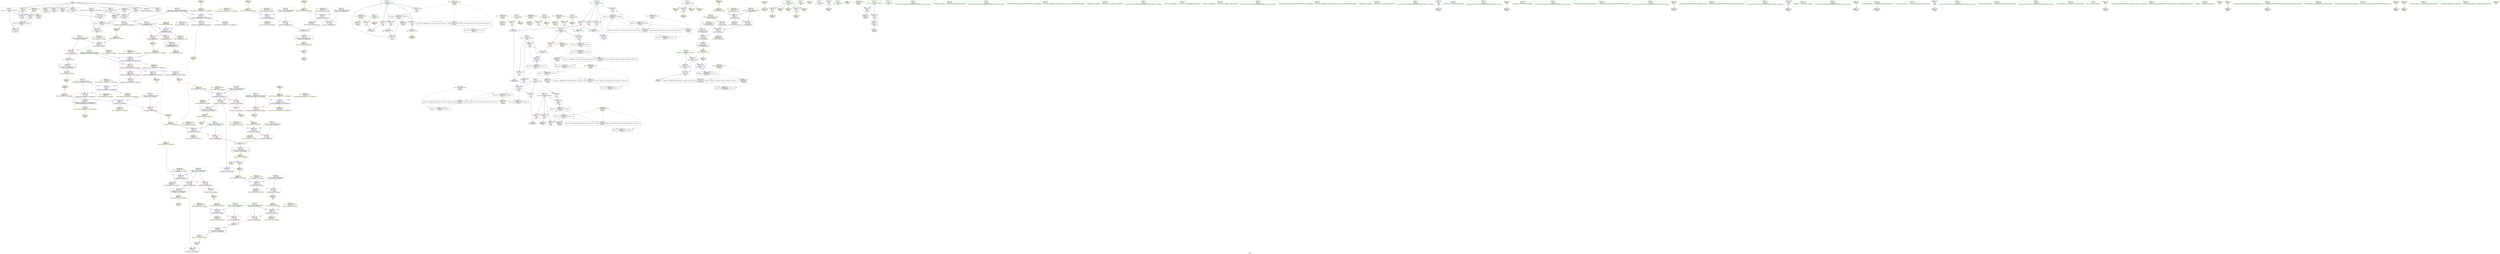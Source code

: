 digraph "SVFG" {
	label="SVFG";

	Node0x5571e670e130 [shape=record,color=grey,label="{NodeID: 0\nNullPtr}"];
	Node0x5571e670e130 -> Node0x5571e6838d00[style=solid];
	Node0x5571e670e130 -> Node0x5571e6838e00[style=solid];
	Node0x5571e670e130 -> Node0x5571e6838ed0[style=solid];
	Node0x5571e670e130 -> Node0x5571e6838fa0[style=solid];
	Node0x5571e670e130 -> Node0x5571e6839070[style=solid];
	Node0x5571e670e130 -> Node0x5571e6839140[style=solid];
	Node0x5571e670e130 -> Node0x5571e6839210[style=solid];
	Node0x5571e670e130 -> Node0x5571e68392e0[style=solid];
	Node0x5571e670e130 -> Node0x5571e68393b0[style=solid];
	Node0x5571e685d110 [shape=record,color=yellow,style=double,label="{NodeID: 360\nRETMU(62V_2)\npts\{365 \}\nFun[_ZStorSt13_Ios_FmtflagsS_]}"];
	Node0x5571e6845290 [shape=record,color=yellow,style=double,label="{NodeID: 277\nFRet(348)\nFun[_ZStanSt13_Ios_FmtflagsS_]|{<s0>23|<s1>25}}"];
	Node0x5571e6845290:s0 -> Node0x5571e6843bc0[style=solid,color=blue];
	Node0x5571e6845290:s1 -> Node0x5571e6843ce0[style=solid,color=blue];
	Node0x5571e683a020 [shape=record,color=yellow,style=double,label="{NodeID: 194\nAPARM(56)\nCS[]|{<s0>2}}"];
	Node0x5571e683a020:s0 -> Node0x5571e68448b0[style=solid,color=red];
	Node0x5571e6836960 [shape=record,color=red,label="{NodeID: 111\n70\<--25\n\<--t\nmain\n}"];
	Node0x5571e6836960 -> Node0x5571e683bd70[style=solid];
	Node0x5571e6835260 [shape=record,color=green,label="{NodeID: 28\n35\<--36\ncurt\<--curt_field_insensitive\nmain\n}"];
	Node0x5571e6835260 -> Node0x5571e683c050[style=solid];
	Node0x5571e6835260 -> Node0x5571e683c120[style=solid];
	Node0x5571e6835260 -> Node0x5571e683df30[style=solid];
	Node0x5571e6835260 -> Node0x5571e683e820[style=solid];
	Node0x5571e6840040 [shape=record,color=yellow,style=double,label="{NodeID: 388\nRETMU(54V_2)\npts\{334 \}\nFun[_ZStoRRSt13_Ios_FmtflagsS_]}"];
	Node0x5571e6853020 [shape=record,color=black,label="{NodeID: 305\nMR_20V_2 = PHI(MR_20V_4, MR_20V_1, )\npts\{38 \}\n}"];
	Node0x5571e6853020 -> Node0x5571e683e000[style=dashed];
	Node0x5571e6853020 -> Node0x5571e6858420[style=dashed];
	Node0x5571e6853020 -> Node0x5571e685e3b0[style=dashed];
	Node0x5571e68424f0 [shape=record,color=yellow,style=double,label="{NodeID: 222\nAPARM(19)\nCS[]}"];
	Node0x5571e683d160 [shape=record,color=red,label="{NodeID: 139\n303\<--277\n\<--__old\n_ZNSt8ios_base4setfESt13_Ios_FmtflagsS0_\n}"];
	Node0x5571e683d160 -> Node0x5571e6839a30[style=solid];
	Node0x5571e6837ca0 [shape=record,color=green,label="{NodeID: 56\n246\<--247\n__n.addr\<--__n.addr_field_insensitive\n_ZSt12setprecisioni\n}"];
	Node0x5571e6837ca0 -> Node0x5571e683cc80[style=solid];
	Node0x5571e6837ca0 -> Node0x5571e683ed00[style=solid];
	Node0x5571e685ae10 [shape=record,color=yellow,style=double,label="{NodeID: 333\n46V_1 = ENCHI(MR_46V_0)\npts\{278 \}\nFun[_ZNSt8ios_base4setfESt13_Ios_FmtflagsS0_]}"];
	Node0x5571e685ae10 -> Node0x5571e683f110[style=dashed];
	Node0x5571e68438f0 [shape=record,color=yellow,style=double,label="{NodeID: 250\nARet(159)\nCS[]}"];
	Node0x5571e68438f0 -> Node0x5571e6842350[style=solid];
	Node0x5571e683e820 [shape=record,color=blue,label="{NodeID: 167\n35\<--126\ncurt\<--add15\nmain\n}"];
	Node0x5571e683e820 -> Node0x5571e6850d20[style=dashed];
	Node0x5571e6839480 [shape=record,color=black,label="{NodeID: 84\n63\<--17\n\<--ifs\nmain\n}"];
	Node0x5571e6839480 -> Node0x5571e683a360[style=solid];
	Node0x5571e68331a0 [shape=record,color=green,label="{NodeID: 1\n4\<--1\n.str\<--dummyObj\nGlob }"];
	Node0x5571e685d220 [shape=record,color=yellow,style=double,label="{NodeID: 361\nRETMU(64V_2)\npts\{367 \}\nFun[_ZStorSt13_Ios_FmtflagsS_]}"];
	Node0x5571e68453b0 [shape=record,color=yellow,style=double,label="{NodeID: 278\nFRet(267)\nFun[_ZNSt8ios_base4setfESt13_Ios_FmtflagsS0_]|{<s0>20}}"];
	Node0x5571e68453b0:s0 -> Node0x5571e6843a10[style=solid,color=blue];
	Node0x5571e683a0f0 [shape=record,color=yellow,style=double,label="{NodeID: 195\nAPARM(17)\nCS[]}"];
	Node0x5571e6836a30 [shape=record,color=red,label="{NodeID: 112\n69\<--27\n\<--test\nmain\n}"];
	Node0x5571e6836a30 -> Node0x5571e683bd70[style=solid];
	Node0x5571e6835330 [shape=record,color=green,label="{NodeID: 29\n37\<--38\ncurv\<--curv_field_insensitive\nmain\n}"];
	Node0x5571e6835330 -> Node0x5571e683c1f0[style=solid];
	Node0x5571e6835330 -> Node0x5571e683c2c0[style=solid];
	Node0x5571e6835330 -> Node0x5571e683c390[style=solid];
	Node0x5571e6835330 -> Node0x5571e683e000[style=solid];
	Node0x5571e6835330 -> Node0x5571e683e750[style=solid];
	Node0x5571e6840150 [shape=record,color=yellow,style=double,label="{NodeID: 389\nRETMU(56V_2)\npts\{336 \}\nFun[_ZStoRRSt13_Ios_FmtflagsS_]}"];
	Node0x5571e6853520 [shape=record,color=black,label="{NodeID: 306\nMR_22V_2 = PHI(MR_22V_4, MR_22V_1, )\npts\{40 \}\n}"];
	Node0x5571e6853520 -> Node0x5571e683e0d0[style=dashed];
	Node0x5571e6853520 -> Node0x5571e6858920[style=dashed];
	Node0x5571e6853520 -> Node0x5571e685e490[style=dashed];
	Node0x5571e68425c0 [shape=record,color=yellow,style=double,label="{NodeID: 223\nAPARM(17)\nCS[]}"];
	Node0x5571e683d230 [shape=record,color=red,label="{NodeID: 140\n284\<--283\n\<--_M_flags\n_ZNSt8ios_base4setfESt13_Ios_FmtflagsS0_\n}"];
	Node0x5571e683d230 -> Node0x5571e683f110[style=solid];
	Node0x5571e6837d70 [shape=record,color=green,label="{NodeID: 57\n271\<--272\nthis.addr\<--this.addr_field_insensitive\n_ZNSt8ios_base4setfESt13_Ios_FmtflagsS0_\n}"];
	Node0x5571e6837d70 -> Node0x5571e683ce20[style=solid];
	Node0x5571e6837d70 -> Node0x5571e683eea0[style=solid];
	Node0x5571e685aef0 [shape=record,color=yellow,style=double,label="{NodeID: 334\n40V_1 = ENCHI(MR_40V_0)\npts\{272 \}\nFun[_ZNSt8ios_base4setfESt13_Ios_FmtflagsS0_]}"];
	Node0x5571e685aef0 -> Node0x5571e683eea0[style=dashed];
	Node0x5571e6843980 [shape=record,color=yellow,style=double,label="{NodeID: 251\nARet(162)\nCS[]}"];
	Node0x5571e683e8f0 [shape=record,color=blue,label="{NodeID: 168\n151\<--147\ncoerce.dive\<--call26\nmain\n}"];
	Node0x5571e683e8f0 -> Node0x5571e683c870[style=dashed];
	Node0x5571e683e8f0 -> Node0x5571e6854420[style=dashed];
	Node0x5571e683e8f0 -> Node0x5571e6859820[style=dashed];
	Node0x5571e6839550 [shape=record,color=black,label="{NodeID: 85\n73\<--17\n\<--ifs\nmain\n}"];
	Node0x5571e6839550 -> Node0x5571e683a500[style=solid];
	Node0x5571e68334e0 [shape=record,color=green,label="{NodeID: 2\n6\<--1\n.str.1\<--dummyObj\nGlob }"];
	Node0x5571e685d300 [shape=record,color=yellow,style=double,label="{NodeID: 362\nRETMU(58V_2)\npts\{352 \}\nFun[_ZStanSt13_Ios_FmtflagsS_]}"];
	Node0x5571e6845470 [shape=record,color=yellow,style=double,label="{NodeID: 279\nFRet(305)\nFun[_ZStaNRSt13_Ios_FmtflagsS_]|{<s0>22}}"];
	Node0x5571e6845470:s0 -> Node0x5571e6843b30[style=solid,color=blue];
	Node0x5571e683a1c0 [shape=record,color=yellow,style=double,label="{NodeID: 196\nAPARM(49)\nCS[]}"];
	Node0x5571e6836b00 [shape=record,color=red,label="{NodeID: 113\n134\<--27\n\<--test\nmain\n}"];
	Node0x5571e6836b00 -> Node0x5571e68459b0[style=solid];
	Node0x5571e6835400 [shape=record,color=green,label="{NodeID: 30\n39\<--40\nbestt\<--bestt_field_insensitive\nmain\n}"];
	Node0x5571e6835400 -> Node0x5571e683c460[style=solid];
	Node0x5571e6835400 -> Node0x5571e683c530[style=solid];
	Node0x5571e6835400 -> Node0x5571e683e0d0[style=solid];
	Node0x5571e6835400 -> Node0x5571e683e270[style=solid];
	Node0x5571e6853a20 [shape=record,color=black,label="{NodeID: 307\nMR_24V_2 = PHI(MR_24V_4, MR_24V_1, )\npts\{42 \}\n}"];
	Node0x5571e6853a20 -> Node0x5571e6851c20[style=dashed];
	Node0x5571e6853a20 -> Node0x5571e6858e20[style=dashed];
	Node0x5571e6853a20 -> Node0x5571e685e570[style=dashed];
	Node0x5571e6842690 [shape=record,color=yellow,style=double,label="{NodeID: 224\nAPARM(17)\nCS[]}"];
	Node0x5571e683d300 [shape=record,color=red,label="{NodeID: 141\n314\<--308\n\<--__a.addr\n_ZStaNRSt13_Ios_FmtflagsS_\n}"];
	Node0x5571e683d300 -> Node0x5571e683d570[style=solid];
	Node0x5571e6837e40 [shape=record,color=green,label="{NodeID: 58\n273\<--274\n__fmtfl.addr\<--__fmtfl.addr_field_insensitive\n_ZNSt8ios_base4setfESt13_Ios_FmtflagsS0_\n}"];
	Node0x5571e6837e40 -> Node0x5571e683cef0[style=solid];
	Node0x5571e6837e40 -> Node0x5571e683ef70[style=solid];
	Node0x5571e685afd0 [shape=record,color=yellow,style=double,label="{NodeID: 335\n42V_1 = ENCHI(MR_42V_0)\npts\{274 \}\nFun[_ZNSt8ios_base4setfESt13_Ios_FmtflagsS0_]}"];
	Node0x5571e685afd0 -> Node0x5571e683ef70[style=dashed];
	Node0x5571e6843a10 [shape=record,color=yellow,style=double,label="{NodeID: 252\nARet(235)\nCS[]}"];
	Node0x5571e683e9c0 [shape=record,color=blue,label="{NodeID: 169\n27\<--169\ntest\<--inc\nmain\n}"];
	Node0x5571e683e9c0 -> Node0x5571e6852620[style=dashed];
	Node0x5571e6839620 [shape=record,color=black,label="{NodeID: 86\n129\<--19\n\<--ofs\nmain\n}"];
	Node0x5571e6839620 -> Node0x5571e683a6a0[style=solid];
	Node0x5571e68335a0 [shape=record,color=green,label="{NodeID: 3\n8\<--1\n.str.2\<--dummyObj\nGlob }"];
	Node0x5571e685d410 [shape=record,color=yellow,style=double,label="{NodeID: 363\nRETMU(60V_2)\npts\{354 \}\nFun[_ZStanSt13_Ios_FmtflagsS_]}"];
	Node0x5571e6845560 [shape=record,color=yellow,style=double,label="{NodeID: 280\nFRet(229)\nFun[_ZSt5fixedRSt8ios_base]}"];
	Node0x5571e683a290 [shape=record,color=yellow,style=double,label="{NodeID: 197\nAPARM(51)\nCS[]}"];
	Node0x5571e6836bd0 [shape=record,color=red,label="{NodeID: 114\n168\<--27\n\<--test\nmain\n}"];
	Node0x5571e6836bd0 -> Node0x5571e683aff0[style=solid];
	Node0x5571e68354d0 [shape=record,color=green,label="{NodeID: 31\n41\<--42\nt11\<--t11_field_insensitive\nmain\n}"];
	Node0x5571e68354d0 -> Node0x5571e683c600[style=solid];
	Node0x5571e68354d0 -> Node0x5571e683c6d0[style=solid];
	Node0x5571e68354d0 -> Node0x5571e683e1a0[style=solid];
	Node0x5571e6853f20 [shape=record,color=black,label="{NodeID: 308\nMR_26V_2 = PHI(MR_26V_3, MR_26V_1, )\npts\{44 \}\n}"];
	Node0x5571e6853f20 -> Node0x5571e6852120[style=dashed];
	Node0x5571e6853f20 -> Node0x5571e6859320[style=dashed];
	Node0x5571e6853f20 -> Node0x5571e685e650[style=dashed];
	Node0x5571e6842760 [shape=record,color=yellow,style=double,label="{NodeID: 225\nAPARM(234)\nCS[]|{<s0>20}}"];
	Node0x5571e6842760:s0 -> Node0x5571e6844280[style=solid,color=red];
	Node0x5571e683d3d0 [shape=record,color=red,label="{NodeID: 142\n318\<--308\n\<--__a.addr\n_ZStaNRSt13_Ios_FmtflagsS_\n}"];
	Node0x5571e683d3d0 -> Node0x5571e6839b00[style=solid];
	Node0x5571e683d3d0 -> Node0x5571e683f380[style=solid];
	Node0x5571e6837f10 [shape=record,color=green,label="{NodeID: 59\n275\<--276\n__mask.addr\<--__mask.addr_field_insensitive\n_ZNSt8ios_base4setfESt13_Ios_FmtflagsS0_\n}"];
	Node0x5571e6837f10 -> Node0x5571e683cfc0[style=solid];
	Node0x5571e6837f10 -> Node0x5571e683d090[style=solid];
	Node0x5571e6837f10 -> Node0x5571e683f040[style=solid];
	Node0x5571e685b0b0 [shape=record,color=yellow,style=double,label="{NodeID: 336\n48V_1 = ENCHI(MR_48V_0)\npts\{309 \}\nFun[_ZStaNRSt13_Ios_FmtflagsS_]}"];
	Node0x5571e685b0b0 -> Node0x5571e683f1e0[style=dashed];
	Node0x5571e6843aa0 [shape=record,color=yellow,style=double,label="{NodeID: 253\nARet(287)\nCS[]}"];
	Node0x5571e6843aa0 -> Node0x5571e6842b70[style=solid];
	Node0x5571e683ea90 [shape=record,color=blue,label="{NodeID: 170\n193\<--191\n__a.addr\<--__a\n_ZStorSt13_Ios_OpenmodeS_\n}"];
	Node0x5571e683ea90 -> Node0x5571e683c940[style=dashed];
	Node0x5571e683ea90 -> Node0x5571e683fe50[style=dashed];
	Node0x5571e68396f0 [shape=record,color=black,label="{NodeID: 87\n14\<--177\nmain_ret\<--\nmain\n}"];
	Node0x5571e68396f0 -> Node0x5571e6845620[style=solid];
	Node0x5571e6833660 [shape=record,color=green,label="{NodeID: 4\n10\<--1\n.str.3\<--dummyObj\nGlob }"];
	Node0x5571e685d4f0 [shape=record,color=yellow,style=double,label="{NodeID: 364\nRETMU(42V_2)\npts\{274 \}\nFun[_ZNSt8ios_base4setfESt13_Ios_FmtflagsS0_]}"];
	Node0x5571e6845620 [shape=record,color=yellow,style=double,label="{NodeID: 281\nFRet(14)\nFun[main]}"];
	Node0x5571e683a360 [shape=record,color=yellow,style=double,label="{NodeID: 198\nAPARM(63)\nCS[]}"];
	Node0x5571e683be60 [shape=record,color=red,label="{NodeID: 115\n116\<--29\n\<--c\nmain\n}"];
	Node0x5571e683be60 -> Node0x5571e683b5f0[style=solid];
	Node0x5571e68355a0 [shape=record,color=green,label="{NodeID: 32\n43\<--44\ndt\<--dt_field_insensitive\nmain\n}"];
	Node0x5571e68355a0 -> Node0x5571e683c7a0[style=solid];
	Node0x5571e68355a0 -> Node0x5571e683e680[style=solid];
	Node0x5571e6854420 [shape=record,color=black,label="{NodeID: 309\nMR_28V_2 = PHI(MR_28V_3, MR_28V_1, )\npts\{460000 \}\n}"];
	Node0x5571e6854420 -> Node0x5571e683e8f0[style=dashed];
	Node0x5571e6854420 -> Node0x5571e6859820[style=dashed];
	Node0x5571e6854420 -> Node0x5571e683fc30[style=dashed];
	Node0x5571e6842830 [shape=record,color=yellow,style=double,label="{NodeID: 226\nAPARM(236)\nCS[]|{<s0>20}}"];
	Node0x5571e6842830:s0 -> Node0x5571e6844340[style=solid,color=red];
	Node0x5571e683d4a0 [shape=record,color=red,label="{NodeID: 143\n316\<--310\n\<--__b.addr\n_ZStaNRSt13_Ios_FmtflagsS_\n}"];
	Node0x5571e683d4a0 -> Node0x5571e6843050[style=solid];
	Node0x5571e6837fe0 [shape=record,color=green,label="{NodeID: 60\n277\<--278\n__old\<--__old_field_insensitive\n_ZNSt8ios_base4setfESt13_Ios_FmtflagsS0_\n}"];
	Node0x5571e6837fe0 -> Node0x5571e683d160[style=solid];
	Node0x5571e6837fe0 -> Node0x5571e683f110[style=solid];
	Node0x5571e685b1c0 [shape=record,color=yellow,style=double,label="{NodeID: 337\n50V_1 = ENCHI(MR_50V_0)\npts\{311 \}\nFun[_ZStaNRSt13_Ios_FmtflagsS_]}"];
	Node0x5571e685b1c0 -> Node0x5571e683f2b0[style=dashed];
	Node0x5571e6843b30 [shape=record,color=yellow,style=double,label="{NodeID: 254\nARet(291)\nCS[]}"];
	Node0x5571e683eb60 [shape=record,color=blue,label="{NodeID: 171\n195\<--192\n__b.addr\<--__b\n_ZStorSt13_Ios_OpenmodeS_\n}"];
	Node0x5571e683eb60 -> Node0x5571e683ca10[style=dashed];
	Node0x5571e683eb60 -> Node0x5571e683fd40[style=dashed];
	Node0x5571e68397c0 [shape=record,color=black,label="{NodeID: 88\n190\<--201\n_ZStorSt13_Ios_OpenmodeS__ret\<--or\n_ZStorSt13_Ios_OpenmodeS_\n}"];
	Node0x5571e68397c0 -> Node0x5571e68456e0[style=solid];
	Node0x5571e6833ed0 [shape=record,color=green,label="{NodeID: 5\n48\<--1\n\<--dummyObj\nCan only get source location for instruction, argument, global var or function.}"];
	Node0x5571e685d600 [shape=record,color=yellow,style=double,label="{NodeID: 365\nRETMU(44V_2)\npts\{276 \}\nFun[_ZNSt8ios_base4setfESt13_Ios_FmtflagsS0_]}"];
	Node0x5571e68456e0 [shape=record,color=yellow,style=double,label="{NodeID: 282\nFRet(190)\nFun[_ZStorSt13_Ios_OpenmodeS_]|{<s0>2}}"];
	Node0x5571e68456e0:s0 -> Node0x5571e68432c0[style=solid,color=blue];
	Node0x5571e683a430 [shape=record,color=yellow,style=double,label="{NodeID: 199\nAPARM(25)\nCS[]}"];
	Node0x5571e683bef0 [shape=record,color=red,label="{NodeID: 116\n120\<--31\n\<--f\nmain\n}"];
	Node0x5571e683bef0 -> Node0x5571e683b770[style=solid];
	Node0x5571e6835670 [shape=record,color=green,label="{NodeID: 33\n45\<--46\nagg.tmp\<--agg.tmp_field_insensitive\nmain\n}"];
	Node0x5571e6835670 -> Node0x5571e6837160[style=solid];
	Node0x5571e6835670 -> Node0x5571e6837230[style=solid];
	Node0x5571e6854920 [shape=record,color=black,label="{NodeID: 310\nMR_4V_3 = PHI(MR_4V_2, MR_4V_4, )\npts\{22 \}\n}"];
	Node0x5571e6854920 -> Node0x5571e68367c0[style=dashed];
	Node0x5571e6842900 [shape=record,color=yellow,style=double,label="{NodeID: 227\nAPARM(237)\nCS[]|{<s0>20}}"];
	Node0x5571e6842900:s0 -> Node0x5571e6844430[style=solid,color=red];
	Node0x5571e683d570 [shape=record,color=red,label="{NodeID: 144\n315\<--314\n\<--\n_ZStaNRSt13_Ios_FmtflagsS_\n}"];
	Node0x5571e683d570 -> Node0x5571e6842f80[style=solid];
	Node0x5571e68380b0 [shape=record,color=green,label="{NodeID: 61\n288\<--289\n_ZStcoSt13_Ios_Fmtflags\<--_ZStcoSt13_Ios_Fmtflags_field_insensitive\n}"];
	Node0x5571e685b2a0 [shape=record,color=yellow,style=double,label="{NodeID: 338\n34V_1 = ENCHI(MR_34V_0)\npts\{232 \}\nFun[_ZSt5fixedRSt8ios_base]}"];
	Node0x5571e685b2a0 -> Node0x5571e683ec30[style=dashed];
	Node0x5571e6843bc0 [shape=record,color=yellow,style=double,label="{NodeID: 255\nARet(296)\nCS[]}"];
	Node0x5571e6843bc0 -> Node0x5571e6842eb0[style=solid];
	Node0x5571e683ec30 [shape=record,color=blue,label="{NodeID: 172\n231\<--230\n__base.addr\<--__base\n_ZSt5fixedRSt8ios_base\n}"];
	Node0x5571e683ec30 -> Node0x5571e683cae0[style=dashed];
	Node0x5571e683ec30 -> Node0x5571e683cbb0[style=dashed];
	Node0x5571e683ec30 -> Node0x5571e685da90[style=dashed];
	Node0x5571e6839890 [shape=record,color=black,label="{NodeID: 89\n229\<--240\n_ZSt5fixedRSt8ios_base_ret\<--\n_ZSt5fixedRSt8ios_base\n}"];
	Node0x5571e6839890 -> Node0x5571e6845560[style=solid];
	Node0x5571e6833f60 [shape=record,color=green,label="{NodeID: 6\n51\<--1\n\<--dummyObj\nCan only get source location for instruction, argument, global var or function.}"];
	Node0x5571e685d6e0 [shape=record,color=yellow,style=double,label="{NodeID: 366\nRETMU(46V_2)\npts\{278 \}\nFun[_ZNSt8ios_base4setfESt13_Ios_FmtflagsS0_]}"];
	Node0x5571e68457d0 [shape=record,color=yellow,style=double,label="{NodeID: 283\nFRet(321)\nFun[_ZStcoSt13_Ios_Fmtflags]|{<s0>21}}"];
	Node0x5571e68457d0:s0 -> Node0x5571e6843aa0[style=solid,color=blue];
	Node0x5571e683a500 [shape=record,color=yellow,style=double,label="{NodeID: 200\nAPARM(73)\nCS[]}"];
	Node0x5571e683bf80 [shape=record,color=red,label="{NodeID: 117\n88\<--33\n\<--x\nmain\n}"];
	Node0x5571e683bf80 -> Node0x5571e683b470[style=solid];
	Node0x5571e6835740 [shape=record,color=green,label="{NodeID: 34\n52\<--53\n_ZNSt14basic_ifstreamIcSt11char_traitsIcEEC1EPKcSt13_Ios_Openmode\<--_ZNSt14basic_ifstreamIcSt11char_traitsIcEEC1EPKcSt13_Ios_Openmode_field_insensitive\n}"];
	Node0x5571e6854e20 [shape=record,color=black,label="{NodeID: 311\nMR_6V_3 = PHI(MR_6V_2, MR_6V_4, )\npts\{24 \}\n}"];
	Node0x5571e6854e20 -> Node0x5571e6836890[style=dashed];
	Node0x5571e68429d0 [shape=record,color=yellow,style=double,label="{NodeID: 228\nAPARM(286)\nCS[]|{<s0>21}}"];
	Node0x5571e68429d0:s0 -> Node0x5571e68449a0[style=solid,color=red];
	Node0x5571e683d640 [shape=record,color=red,label="{NodeID: 145\n326\<--323\n\<--__a.addr\n_ZStcoSt13_Ios_Fmtflags\n}"];
	Node0x5571e683d640 -> Node0x5571e683b170[style=solid];
	Node0x5571e68381b0 [shape=record,color=green,label="{NodeID: 62\n292\<--293\n_ZStaNRSt13_Ios_FmtflagsS_\<--_ZStaNRSt13_Ios_FmtflagsS__field_insensitive\n}"];
	Node0x5571e685b3b0 [shape=record,color=yellow,style=double,label="{NodeID: 339\n2V_1 = ENCHI(MR_2V_0)\npts\{16 \}\nFun[main]}"];
	Node0x5571e685b3b0 -> Node0x5571e683dd90[style=dashed];
	Node0x5571e6843c50 [shape=record,color=yellow,style=double,label="{NodeID: 256\nARet(300)\nCS[]}"];
	Node0x5571e683ed00 [shape=record,color=blue,label="{NodeID: 173\n246\<--243\n__n.addr\<--__n\n_ZSt12setprecisioni\n}"];
	Node0x5571e683ed00 -> Node0x5571e683cc80[style=dashed];
	Node0x5571e683ed00 -> Node0x5571e685c510[style=dashed];
	Node0x5571e6839960 [shape=record,color=black,label="{NodeID: 90\n242\<--253\n_ZSt12setprecisioni_ret\<--\n_ZSt12setprecisioni\n}"];
	Node0x5571e6839960 -> Node0x5571e6844c70[style=solid];
	Node0x5571e6833ff0 [shape=record,color=green,label="{NodeID: 7\n55\<--1\n\<--dummyObj\nCan only get source location for instruction, argument, global var or function.}"];
	Node0x5571e685d7c0 [shape=record,color=yellow,style=double,label="{NodeID: 367\nRETMU(40V_2)\npts\{272 \}\nFun[_ZNSt8ios_base4setfESt13_Ios_FmtflagsS0_]}"];
	Node0x5571e68458c0 [shape=record,color=yellow,style=double,label="{NodeID: 284\nFRet(330)\nFun[_ZStoRRSt13_Ios_FmtflagsS_]|{<s0>24}}"];
	Node0x5571e68458c0:s0 -> Node0x5571e6843c50[style=solid,color=blue];
	Node0x5571e683a5d0 [shape=record,color=yellow,style=double,label="{NodeID: 201\nAPARM(29)\nCS[]}"];
	Node0x5571e683c050 [shape=record,color=red,label="{NodeID: 118\n87\<--35\n\<--curt\nmain\n}"];
	Node0x5571e683c050 -> Node0x5571e683b2f0[style=solid];
	Node0x5571e6835840 [shape=record,color=green,label="{NodeID: 35\n57\<--58\n_ZStorSt13_Ios_OpenmodeS_\<--_ZStorSt13_Ios_OpenmodeS__field_insensitive\n}"];
	Node0x5571e6855b30 [shape=record,color=black,label="{NodeID: 312\nMR_10V_6 = PHI(MR_10V_5, MR_10V_1, )\npts\{28 \}\n}"];
	Node0x5571e6842aa0 [shape=record,color=yellow,style=double,label="{NodeID: 229\nAPARM(290)\nCS[]|{<s0>22}}"];
	Node0x5571e6842aa0:s0 -> Node0x5571e6844520[style=solid,color=red];
	Node0x5571e683d710 [shape=record,color=red,label="{NodeID: 146\n339\<--333\n\<--__a.addr\n_ZStoRRSt13_Ios_FmtflagsS_\n}"];
	Node0x5571e683d710 -> Node0x5571e683d980[style=solid];
	Node0x5571e68382b0 [shape=record,color=green,label="{NodeID: 63\n297\<--298\n_ZStanSt13_Ios_FmtflagsS_\<--_ZStanSt13_Ios_FmtflagsS__field_insensitive\n}"];
	Node0x5571e685b4c0 [shape=record,color=yellow,style=double,label="{NodeID: 340\n4V_1 = ENCHI(MR_4V_0)\npts\{22 \}\nFun[main]}"];
	Node0x5571e685b4c0 -> Node0x5571e683e340[style=dashed];
	Node0x5571e685b4c0 -> Node0x5571e683e4e0[style=dashed];
	Node0x5571e685b4c0 -> Node0x5571e685dcb0[style=dashed];
	Node0x5571e6843ce0 [shape=record,color=yellow,style=double,label="{NodeID: 257\nARet(317)\nCS[]}"];
	Node0x5571e6843ce0 -> Node0x5571e683f380[style=solid];
	Node0x5571e683edd0 [shape=record,color=blue,label="{NodeID: 174\n249\<--250\n_M_n\<--\n_ZSt12setprecisioni\n}"];
	Node0x5571e683edd0 -> Node0x5571e683cd50[style=dashed];
	Node0x5571e683edd0 -> Node0x5571e685d030[style=dashed];
	Node0x5571e6839a30 [shape=record,color=black,label="{NodeID: 91\n267\<--303\n_ZNSt8ios_base4setfESt13_Ios_FmtflagsS0__ret\<--\n_ZNSt8ios_base4setfESt13_Ios_FmtflagsS0_\n}"];
	Node0x5571e6839a30 -> Node0x5571e68453b0[style=solid];
	Node0x5571e6834080 [shape=record,color=green,label="{NodeID: 8\n56\<--1\n\<--dummyObj\nCan only get source location for instruction, argument, global var or function.}"];
	Node0x5571e685d8a0 [shape=record,color=yellow,style=double,label="{NodeID: 368\nRETMU(48V_2)\npts\{309 \}\nFun[_ZStaNRSt13_Ios_FmtflagsS_]}"];
	Node0x5571e68459b0 [shape=record,color=grey,label="{NodeID: 285\n135 = Binary(134, 136, )\n}"];
	Node0x5571e68459b0 -> Node0x5571e683a910[style=solid];
	Node0x5571e683a6a0 [shape=record,color=yellow,style=double,label="{NodeID: 202\nAPARM(129)\nCS[]}"];
	Node0x5571e683c120 [shape=record,color=red,label="{NodeID: 119\n125\<--35\n\<--curt\nmain\n}"];
	Node0x5571e683c120 -> Node0x5571e683ae70[style=solid];
	Node0x5571e6835940 [shape=record,color=green,label="{NodeID: 36\n61\<--62\n_ZNSt14basic_ofstreamIcSt11char_traitsIcEEC1EPKcSt13_Ios_Openmode\<--_ZNSt14basic_ofstreamIcSt11char_traitsIcEEC1EPKcSt13_Ios_Openmode_field_insensitive\n}"];
	Node0x5571e6855c20 [shape=record,color=black,label="{NodeID: 313\nMR_18V_7 = PHI(MR_18V_6, MR_18V_1, )\npts\{36 \}\n}"];
	Node0x5571e6842b70 [shape=record,color=yellow,style=double,label="{NodeID: 230\nAPARM(287)\nCS[]|{<s0>22}}"];
	Node0x5571e6842b70:s0 -> Node0x5571e6844610[style=solid,color=red];
	Node0x5571e683d7e0 [shape=record,color=red,label="{NodeID: 147\n345\<--333\n\<--__a.addr\n_ZStoRRSt13_Ios_FmtflagsS_\n}"];
	Node0x5571e683d7e0 -> Node0x5571e6839ca0[style=solid];
	Node0x5571e683d7e0 -> Node0x5571e683f6c0[style=solid];
	Node0x5571e68383b0 [shape=record,color=green,label="{NodeID: 64\n301\<--302\n_ZStoRRSt13_Ios_FmtflagsS_\<--_ZStoRRSt13_Ios_FmtflagsS__field_insensitive\n}"];
	Node0x5571e685b5a0 [shape=record,color=yellow,style=double,label="{NodeID: 341\n6V_1 = ENCHI(MR_6V_0)\npts\{24 \}\nFun[main]}"];
	Node0x5571e685b5a0 -> Node0x5571e683e410[style=dashed];
	Node0x5571e685b5a0 -> Node0x5571e683e5b0[style=dashed];
	Node0x5571e685b5a0 -> Node0x5571e685dd90[style=dashed];
	Node0x5571e6843d70 [shape=record,color=yellow,style=double,label="{NodeID: 258\nARet(342)\nCS[]}"];
	Node0x5571e6843d70 -> Node0x5571e683f6c0[style=solid];
	Node0x5571e683eea0 [shape=record,color=blue,label="{NodeID: 175\n271\<--268\nthis.addr\<--this\n_ZNSt8ios_base4setfESt13_Ios_FmtflagsS0_\n}"];
	Node0x5571e683eea0 -> Node0x5571e683ce20[style=dashed];
	Node0x5571e683eea0 -> Node0x5571e685d7c0[style=dashed];
	Node0x5571e6839b00 [shape=record,color=black,label="{NodeID: 92\n305\<--318\n_ZStaNRSt13_Ios_FmtflagsS__ret\<--\n_ZStaNRSt13_Ios_FmtflagsS_\n}"];
	Node0x5571e6839b00 -> Node0x5571e6845470[style=solid];
	Node0x5571e6834140 [shape=record,color=green,label="{NodeID: 9\n80\<--1\n\<--dummyObj\nCan only get source location for instruction, argument, global var or function.}"];
	Node0x5571e685d9b0 [shape=record,color=yellow,style=double,label="{NodeID: 369\nRETMU(50V_2)\npts\{311 \}\nFun[_ZStaNRSt13_Ios_FmtflagsS_]}"];
	Node0x5571e6845b30 [shape=record,color=grey,label="{NodeID: 286\n372 = Binary(370, 371, )\n}"];
	Node0x5571e6845b30 -> Node0x5571e6836d50[style=solid];
	Node0x5571e683a770 [shape=record,color=yellow,style=double,label="{NodeID: 203\nAPARM(130)\nCS[]}"];
	Node0x5571e683c1f0 [shape=record,color=red,label="{NodeID: 120\n89\<--37\n\<--curv\nmain\n}"];
	Node0x5571e683c1f0 -> Node0x5571e683b470[style=solid];
	Node0x5571e6835a40 [shape=record,color=green,label="{NodeID: 37\n65\<--66\n_ZNSirsERi\<--_ZNSirsERi_field_insensitive\n}"];
	Node0x5571e6856120 [shape=record,color=black,label="{NodeID: 314\nMR_20V_7 = PHI(MR_20V_6, MR_20V_1, )\npts\{38 \}\n}"];
	Node0x5571e6842c40 [shape=record,color=yellow,style=double,label="{NodeID: 231\nAPARM(294)\nCS[]|{<s0>23}}"];
	Node0x5571e6842c40:s0 -> Node0x5571e6844040[style=solid,color=red];
	Node0x5571e683d8b0 [shape=record,color=red,label="{NodeID: 148\n341\<--335\n\<--__b.addr\n_ZStoRRSt13_Ios_FmtflagsS_\n}"];
	Node0x5571e683d8b0 -> Node0x5571e68431f0[style=solid];
	Node0x5571e68384b0 [shape=record,color=green,label="{NodeID: 65\n308\<--309\n__a.addr\<--__a.addr_field_insensitive\n_ZStaNRSt13_Ios_FmtflagsS_\n}"];
	Node0x5571e68384b0 -> Node0x5571e683d300[style=solid];
	Node0x5571e68384b0 -> Node0x5571e683d3d0[style=solid];
	Node0x5571e68384b0 -> Node0x5571e683f1e0[style=solid];
	Node0x5571e685b680 [shape=record,color=yellow,style=double,label="{NodeID: 342\n8V_1 = ENCHI(MR_8V_0)\npts\{26 \}\nFun[main]}"];
	Node0x5571e685b680 -> Node0x5571e6836960[style=dashed];
	Node0x5571e685b680 -> Node0x5571e685de70[style=dashed];
	Node0x5571e6817d90 [shape=record,color=yellow,style=double,label="{NodeID: 259\nFPARM(243)\nFun[_ZSt12setprecisioni]}"];
	Node0x5571e6817d90 -> Node0x5571e683ed00[style=solid];
	Node0x5571e683ef70 [shape=record,color=blue,label="{NodeID: 176\n273\<--269\n__fmtfl.addr\<--__fmtfl\n_ZNSt8ios_base4setfESt13_Ios_FmtflagsS0_\n}"];
	Node0x5571e683ef70 -> Node0x5571e683cef0[style=dashed];
	Node0x5571e683ef70 -> Node0x5571e685d4f0[style=dashed];
	Node0x5571e6839bd0 [shape=record,color=black,label="{NodeID: 93\n321\<--327\n_ZStcoSt13_Ios_Fmtflags_ret\<--neg\n_ZStcoSt13_Ios_Fmtflags\n}"];
	Node0x5571e6839bd0 -> Node0x5571e68457d0[style=solid];
	Node0x5571e6834240 [shape=record,color=green,label="{NodeID: 10\n82\<--1\n\<--dummyObj\nCan only get source location for instruction, argument, global var or function.}"];
	Node0x5571e685da90 [shape=record,color=yellow,style=double,label="{NodeID: 370\nRETMU(34V_2)\npts\{232 \}\nFun[_ZSt5fixedRSt8ios_base]}"];
	Node0x5571e683ae70 [shape=record,color=grey,label="{NodeID: 287\n126 = Binary(125, 124, )\n}"];
	Node0x5571e683ae70 -> Node0x5571e683e820[style=solid];
	Node0x5571e683a840 [shape=record,color=yellow,style=double,label="{NodeID: 204\nAPARM(131)\nCS[]}"];
	Node0x5571e683c2c0 [shape=record,color=red,label="{NodeID: 121\n117\<--37\n\<--curv\nmain\n}"];
	Node0x5571e683c2c0 -> Node0x5571e683b5f0[style=solid];
	Node0x5571e6835b40 [shape=record,color=green,label="{NodeID: 38\n75\<--76\n_ZNSirsERd\<--_ZNSirsERd_field_insensitive\n}"];
	Node0x5571e6856620 [shape=record,color=black,label="{NodeID: 315\nMR_22V_7 = PHI(MR_22V_6, MR_22V_1, )\npts\{40 \}\n}"];
	Node0x5571e6842d10 [shape=record,color=yellow,style=double,label="{NodeID: 232\nAPARM(295)\nCS[]|{<s0>23}}"];
	Node0x5571e6842d10:s0 -> Node0x5571e6844160[style=solid,color=red];
	Node0x5571e683d980 [shape=record,color=red,label="{NodeID: 149\n340\<--339\n\<--\n_ZStoRRSt13_Ios_FmtflagsS_\n}"];
	Node0x5571e683d980 -> Node0x5571e6843120[style=solid];
	Node0x5571e6838580 [shape=record,color=green,label="{NodeID: 66\n310\<--311\n__b.addr\<--__b.addr_field_insensitive\n_ZStaNRSt13_Ios_FmtflagsS_\n}"];
	Node0x5571e6838580 -> Node0x5571e683d4a0[style=solid];
	Node0x5571e6838580 -> Node0x5571e683f2b0[style=solid];
	Node0x5571e685b760 [shape=record,color=yellow,style=double,label="{NodeID: 343\n10V_1 = ENCHI(MR_10V_0)\npts\{28 \}\nFun[main]}"];
	Node0x5571e685b760 -> Node0x5571e683de60[style=dashed];
	Node0x5571e685b760 -> Node0x5571e6855b30[style=dashed];
	Node0x5571e685b760 -> Node0x5571e6857a20[style=dashed];
	Node0x5571e6843e30 [shape=record,color=yellow,style=double,label="{NodeID: 260\nFPARM(362)\nFun[_ZStorSt13_Ios_FmtflagsS_]}"];
	Node0x5571e6843e30 -> Node0x5571e683f930[style=solid];
	Node0x5571e683f040 [shape=record,color=blue,label="{NodeID: 177\n275\<--270\n__mask.addr\<--__mask\n_ZNSt8ios_base4setfESt13_Ios_FmtflagsS0_\n}"];
	Node0x5571e683f040 -> Node0x5571e683cfc0[style=dashed];
	Node0x5571e683f040 -> Node0x5571e683d090[style=dashed];
	Node0x5571e683f040 -> Node0x5571e685d600[style=dashed];
	Node0x5571e6839ca0 [shape=record,color=black,label="{NodeID: 94\n330\<--345\n_ZStoRRSt13_Ios_FmtflagsS__ret\<--\n_ZStoRRSt13_Ios_FmtflagsS_\n}"];
	Node0x5571e6839ca0 -> Node0x5571e68458c0[style=solid];
	Node0x5571e6834340 [shape=record,color=green,label="{NodeID: 11\n84\<--1\n\<--dummyObj\nCan only get source location for instruction, argument, global var or function.}"];
	Node0x5571e685dba0 [shape=record,color=yellow,style=double,label="{NodeID: 371\nRETMU(2V_2)\npts\{16 \}\nFun[main]}"];
	Node0x5571e683aff0 [shape=record,color=grey,label="{NodeID: 288\n169 = Binary(168, 136, )\n}"];
	Node0x5571e683aff0 -> Node0x5571e683e9c0[style=solid];
	Node0x5571e683a910 [shape=record,color=yellow,style=double,label="{NodeID: 205\nAPARM(135)\nCS[]}"];
	Node0x5571e683c390 [shape=record,color=red,label="{NodeID: 122\n121\<--37\n\<--curv\nmain\n}"];
	Node0x5571e683c390 -> Node0x5571e683b770[style=solid];
	Node0x5571e6835c40 [shape=record,color=green,label="{NodeID: 39\n112\<--113\n_ZNSt14basic_ofstreamIcSt11char_traitsIcEED1Ev\<--_ZNSt14basic_ofstreamIcSt11char_traitsIcEED1Ev_field_insensitive\n}"];
	Node0x5571e6856b20 [shape=record,color=black,label="{NodeID: 316\nMR_24V_6 = PHI(MR_24V_5, MR_24V_1, )\npts\{42 \}\n}"];
	Node0x5571e6842de0 [shape=record,color=yellow,style=double,label="{NodeID: 233\nAPARM(299)\nCS[]|{<s0>24}}"];
	Node0x5571e6842de0:s0 -> Node0x5571e6844a90[style=solid,color=red];
	Node0x5571e683da50 [shape=record,color=red,label="{NodeID: 150\n357\<--351\n\<--__a.addr\n_ZStanSt13_Ios_FmtflagsS_\n}"];
	Node0x5571e683da50 -> Node0x5571e683ba70[style=solid];
	Node0x5571e6838650 [shape=record,color=green,label="{NodeID: 67\n323\<--324\n__a.addr\<--__a.addr_field_insensitive\n_ZStcoSt13_Ios_Fmtflags\n}"];
	Node0x5571e6838650 -> Node0x5571e683d640[style=solid];
	Node0x5571e6838650 -> Node0x5571e683f450[style=solid];
	Node0x5571e685b840 [shape=record,color=yellow,style=double,label="{NodeID: 344\n12V_1 = ENCHI(MR_12V_0)\npts\{30 \}\nFun[main]}"];
	Node0x5571e685b840 -> Node0x5571e683be60[style=dashed];
	Node0x5571e685b840 -> Node0x5571e685e030[style=dashed];
	Node0x5571e6843f20 [shape=record,color=yellow,style=double,label="{NodeID: 261\nFPARM(363)\nFun[_ZStorSt13_Ios_FmtflagsS_]}"];
	Node0x5571e6843f20 -> Node0x5571e683fa00[style=solid];
	Node0x5571e683f110 [shape=record,color=blue,label="{NodeID: 178\n277\<--284\n__old\<--\n_ZNSt8ios_base4setfESt13_Ios_FmtflagsS0_\n}"];
	Node0x5571e683f110 -> Node0x5571e683d160[style=dashed];
	Node0x5571e683f110 -> Node0x5571e685d6e0[style=dashed];
	Node0x5571e6839d70 [shape=record,color=black,label="{NodeID: 95\n348\<--359\n_ZStanSt13_Ios_FmtflagsS__ret\<--and\n_ZStanSt13_Ios_FmtflagsS_\n}"];
	Node0x5571e6839d70 -> Node0x5571e6845290[style=solid];
	Node0x5571e6834440 [shape=record,color=green,label="{NodeID: 12\n136\<--1\n\<--dummyObj\nCan only get source location for instruction, argument, global var or function.}"];
	Node0x5571e685dcb0 [shape=record,color=yellow,style=double,label="{NodeID: 372\nRETMU(4V_1)\npts\{22 \}\nFun[main]}"];
	Node0x5571e683b170 [shape=record,color=grey,label="{NodeID: 289\n327 = Binary(326, 328, )\n}"];
	Node0x5571e683b170 -> Node0x5571e6839bd0[style=solid];
	Node0x5571e683a9e0 [shape=record,color=yellow,style=double,label="{NodeID: 206\nAPARM(137)\nCS[]}"];
	Node0x5571e683c460 [shape=record,color=red,label="{NodeID: 123\n94\<--39\n\<--bestt\nmain\n}"];
	Node0x5571e683c460 -> Node0x5571e683bbf0[style=solid];
	Node0x5571e6835d40 [shape=record,color=green,label="{NodeID: 40\n132\<--133\n_ZStlsISt11char_traitsIcEERSt13basic_ostreamIcT_ES5_PKc\<--_ZStlsISt11char_traitsIcEERSt13basic_ostreamIcT_ES5_PKc_field_insensitive\n}"];
	Node0x5571e6857020 [shape=record,color=black,label="{NodeID: 317\nMR_26V_6 = PHI(MR_26V_5, MR_26V_1, )\npts\{44 \}\n}"];
	Node0x5571e6842eb0 [shape=record,color=yellow,style=double,label="{NodeID: 234\nAPARM(296)\nCS[]|{<s0>24}}"];
	Node0x5571e6842eb0:s0 -> Node0x5571e6844b80[style=solid,color=red];
	Node0x5571e683db20 [shape=record,color=red,label="{NodeID: 151\n358\<--353\n\<--__b.addr\n_ZStanSt13_Ios_FmtflagsS_\n}"];
	Node0x5571e683db20 -> Node0x5571e683ba70[style=solid];
	Node0x5571e6838720 [shape=record,color=green,label="{NodeID: 68\n333\<--334\n__a.addr\<--__a.addr_field_insensitive\n_ZStoRRSt13_Ios_FmtflagsS_\n}"];
	Node0x5571e6838720 -> Node0x5571e683d710[style=solid];
	Node0x5571e6838720 -> Node0x5571e683d7e0[style=solid];
	Node0x5571e6838720 -> Node0x5571e683f520[style=solid];
	Node0x5571e685b920 [shape=record,color=yellow,style=double,label="{NodeID: 345\n14V_1 = ENCHI(MR_14V_0)\npts\{32 \}\nFun[main]}"];
	Node0x5571e685b920 -> Node0x5571e683bef0[style=dashed];
	Node0x5571e685b920 -> Node0x5571e685e110[style=dashed];
	Node0x5571e6844040 [shape=record,color=yellow,style=double,label="{NodeID: 262\nFPARM(349)\nFun[_ZStanSt13_Ios_FmtflagsS_]}"];
	Node0x5571e6844040 -> Node0x5571e683f790[style=solid];
	Node0x5571e683f1e0 [shape=record,color=blue,label="{NodeID: 179\n308\<--306\n__a.addr\<--__a\n_ZStaNRSt13_Ios_FmtflagsS_\n}"];
	Node0x5571e683f1e0 -> Node0x5571e683d300[style=dashed];
	Node0x5571e683f1e0 -> Node0x5571e683d3d0[style=dashed];
	Node0x5571e683f1e0 -> Node0x5571e685d8a0[style=dashed];
	Node0x5571e6836d50 [shape=record,color=black,label="{NodeID: 96\n361\<--372\n_ZStorSt13_Ios_FmtflagsS__ret\<--or\n_ZStorSt13_Ios_FmtflagsS_\n}"];
	Node0x5571e6836d50 -> Node0x5571e6845170[style=solid];
	Node0x5571e6834540 [shape=record,color=green,label="{NodeID: 13\n148\<--1\n\<--dummyObj\nCan only get source location for instruction, argument, global var or function.}"];
	Node0x5571e685dd90 [shape=record,color=yellow,style=double,label="{NodeID: 373\nRETMU(6V_1)\npts\{24 \}\nFun[main]}"];
	Node0x5571e683b2f0 [shape=record,color=grey,label="{NodeID: 290\n91 = Binary(87, 90, )\n}"];
	Node0x5571e683b2f0 -> Node0x5571e683e1a0[style=solid];
	Node0x5571e683aab0 [shape=record,color=yellow,style=double,label="{NodeID: 207\nAPARM(140)\nCS[]}"];
	Node0x5571e683c530 [shape=record,color=red,label="{NodeID: 124\n158\<--39\n\<--bestt\nmain\n}"];
	Node0x5571e683c530 -> Node0x5571e6842280[style=solid];
	Node0x5571e6835e40 [shape=record,color=green,label="{NodeID: 41\n138\<--139\n_ZNSolsEi\<--_ZNSolsEi_field_insensitive\n}"];
	Node0x5571e6857520 [shape=record,color=black,label="{NodeID: 318\nMR_28V_5 = PHI(MR_28V_4, MR_28V_1, )\npts\{460000 \}\n}"];
	Node0x5571e6842f80 [shape=record,color=yellow,style=double,label="{NodeID: 235\nAPARM(315)\nCS[]|{<s0>25}}"];
	Node0x5571e6842f80:s0 -> Node0x5571e6844040[style=solid,color=red];
	Node0x5571e683dbf0 [shape=record,color=red,label="{NodeID: 152\n370\<--364\n\<--__a.addr\n_ZStorSt13_Ios_FmtflagsS_\n}"];
	Node0x5571e683dbf0 -> Node0x5571e6845b30[style=solid];
	Node0x5571e68387f0 [shape=record,color=green,label="{NodeID: 69\n335\<--336\n__b.addr\<--__b.addr_field_insensitive\n_ZStoRRSt13_Ios_FmtflagsS_\n}"];
	Node0x5571e68387f0 -> Node0x5571e683d8b0[style=solid];
	Node0x5571e68387f0 -> Node0x5571e683f5f0[style=solid];
	Node0x5571e685ba00 [shape=record,color=yellow,style=double,label="{NodeID: 346\n16V_1 = ENCHI(MR_16V_0)\npts\{34 \}\nFun[main]}"];
	Node0x5571e685ba00 -> Node0x5571e683bf80[style=dashed];
	Node0x5571e685ba00 -> Node0x5571e685e1f0[style=dashed];
	Node0x5571e6844160 [shape=record,color=yellow,style=double,label="{NodeID: 263\nFPARM(350)\nFun[_ZStanSt13_Ios_FmtflagsS_]}"];
	Node0x5571e6844160 -> Node0x5571e683f860[style=solid];
	Node0x5571e683f2b0 [shape=record,color=blue,label="{NodeID: 180\n310\<--307\n__b.addr\<--__b\n_ZStaNRSt13_Ios_FmtflagsS_\n}"];
	Node0x5571e683f2b0 -> Node0x5571e683d4a0[style=dashed];
	Node0x5571e683f2b0 -> Node0x5571e685d9b0[style=dashed];
	Node0x5571e6836e20 [shape=record,color=purple,label="{NodeID: 97\n49\<--4\n\<--.str\nmain\n}"];
	Node0x5571e6836e20 -> Node0x5571e683a1c0[style=solid];
	Node0x5571e6834640 [shape=record,color=green,label="{NodeID: 14\n236\<--1\n\<--dummyObj\nCan only get source location for instruction, argument, global var or function.}"];
	Node0x5571e685de70 [shape=record,color=yellow,style=double,label="{NodeID: 374\nRETMU(8V_1)\npts\{26 \}\nFun[main]}"];
	Node0x5571e683b470 [shape=record,color=grey,label="{NodeID: 291\n90 = Binary(88, 89, )\n}"];
	Node0x5571e683b470 -> Node0x5571e683b2f0[style=solid];
	Node0x5571e683ab80 [shape=record,color=yellow,style=double,label="{NodeID: 208\nAPARM(141)\nCS[]}"];
	Node0x5571e683c600 [shape=record,color=red,label="{NodeID: 125\n93\<--41\n\<--t11\nmain\n}"];
	Node0x5571e683c600 -> Node0x5571e683bbf0[style=solid];
	Node0x5571e6835f40 [shape=record,color=green,label="{NodeID: 42\n143\<--144\n_ZSt5fixedRSt8ios_base\<--_ZSt5fixedRSt8ios_base_field_insensitive\n}"];
	Node0x5571e6835f40 -> Node0x5571e683ac50[style=solid];
	Node0x5571e6857a20 [shape=record,color=black,label="{NodeID: 319\nMR_10V_5 = PHI(MR_10V_3, MR_10V_3, MR_10V_3, MR_10V_3, MR_10V_3, MR_10V_1, MR_10V_3, MR_10V_3, MR_10V_3, MR_10V_3, MR_10V_3, MR_10V_3, )\npts\{28 \}\n}"];
	Node0x5571e6857a20 -> Node0x5571e6855b30[style=dashed];
	Node0x5571e6843050 [shape=record,color=yellow,style=double,label="{NodeID: 236\nAPARM(316)\nCS[]|{<s0>25}}"];
	Node0x5571e6843050:s0 -> Node0x5571e6844160[style=solid,color=red];
	Node0x5571e683dcc0 [shape=record,color=red,label="{NodeID: 153\n371\<--366\n\<--__b.addr\n_ZStorSt13_Ios_FmtflagsS_\n}"];
	Node0x5571e683dcc0 -> Node0x5571e6845b30[style=solid];
	Node0x5571e68388c0 [shape=record,color=green,label="{NodeID: 70\n343\<--344\n_ZStorSt13_Ios_FmtflagsS_\<--_ZStorSt13_Ios_FmtflagsS__field_insensitive\n}"];
	Node0x5571e685bae0 [shape=record,color=yellow,style=double,label="{NodeID: 347\n18V_1 = ENCHI(MR_18V_0)\npts\{36 \}\nFun[main]}"];
	Node0x5571e685bae0 -> Node0x5571e6852b20[style=dashed];
	Node0x5571e685bae0 -> Node0x5571e6855c20[style=dashed];
	Node0x5571e685bae0 -> Node0x5571e6857f20[style=dashed];
	Node0x5571e6844280 [shape=record,color=yellow,style=double,label="{NodeID: 264\nFPARM(268)\nFun[_ZNSt8ios_base4setfESt13_Ios_FmtflagsS0_]}"];
	Node0x5571e6844280 -> Node0x5571e683eea0[style=solid];
	Node0x5571e683f380 [shape=record,color=blue,label="{NodeID: 181\n318\<--317\n\<--call\n_ZStaNRSt13_Ios_FmtflagsS_\n}"];
	Node0x5571e6836ef0 [shape=record,color=purple,label="{NodeID: 98\n59\<--6\n\<--.str.1\nmain\n}"];
	Node0x5571e6836ef0 -> Node0x5571e683fba0[style=solid];
	Node0x5571e6834740 [shape=record,color=green,label="{NodeID: 15\n237\<--1\n\<--dummyObj\nCan only get source location for instruction, argument, global var or function.}"];
	Node0x5571e685df50 [shape=record,color=yellow,style=double,label="{NodeID: 375\nRETMU(10V_3)\npts\{28 \}\nFun[main]}"];
	Node0x5571e683b5f0 [shape=record,color=grey,label="{NodeID: 292\n118 = Binary(116, 117, )\n}"];
	Node0x5571e683b5f0 -> Node0x5571e683e680[style=solid];
	Node0x5571e683ac50 [shape=record,color=yellow,style=double,label="{NodeID: 209\nAPARM(143)\nCS[]}"];
	Node0x5571e683c6d0 [shape=record,color=red,label="{NodeID: 126\n97\<--41\n\<--t11\nmain\n}"];
	Node0x5571e683c6d0 -> Node0x5571e683e270[style=solid];
	Node0x5571e6836040 [shape=record,color=green,label="{NodeID: 43\n145\<--146\n_ZNSolsEPFRSt8ios_baseS0_E\<--_ZNSolsEPFRSt8ios_baseS0_E_field_insensitive\n}"];
	Node0x5571e6857f20 [shape=record,color=black,label="{NodeID: 320\nMR_18V_6 = PHI(MR_18V_4, MR_18V_4, MR_18V_4, MR_18V_2, MR_18V_4, MR_18V_1, MR_18V_4, MR_18V_4, MR_18V_2, MR_18V_4, MR_18V_2, MR_18V_4, )\npts\{36 \}\n}"];
	Node0x5571e6857f20 -> Node0x5571e6855c20[style=dashed];
	Node0x5571e6843120 [shape=record,color=yellow,style=double,label="{NodeID: 237\nAPARM(340)\nCS[]|{<s0>26}}"];
	Node0x5571e6843120:s0 -> Node0x5571e6843e30[style=solid,color=red];
	Node0x5571e683dd90 [shape=record,color=blue,label="{NodeID: 154\n15\<--48\nretval\<--\nmain\n}"];
	Node0x5571e683dd90 -> Node0x5571e68366f0[style=dashed];
	Node0x5571e683dd90 -> Node0x5571e685dba0[style=dashed];
	Node0x5571e68389c0 [shape=record,color=green,label="{NodeID: 71\n351\<--352\n__a.addr\<--__a.addr_field_insensitive\n_ZStanSt13_Ios_FmtflagsS_\n}"];
	Node0x5571e68389c0 -> Node0x5571e683da50[style=solid];
	Node0x5571e68389c0 -> Node0x5571e683f790[style=solid];
	Node0x5571e685bbc0 [shape=record,color=yellow,style=double,label="{NodeID: 348\n20V_1 = ENCHI(MR_20V_0)\npts\{38 \}\nFun[main]}"];
	Node0x5571e685bbc0 -> Node0x5571e6853020[style=dashed];
	Node0x5571e685bbc0 -> Node0x5571e6856120[style=dashed];
	Node0x5571e685bbc0 -> Node0x5571e6858420[style=dashed];
	Node0x5571e6844340 [shape=record,color=yellow,style=double,label="{NodeID: 265\nFPARM(269)\nFun[_ZNSt8ios_base4setfESt13_Ios_FmtflagsS0_]}"];
	Node0x5571e6844340 -> Node0x5571e683ef70[style=solid];
	Node0x5571e683f450 [shape=record,color=blue,label="{NodeID: 182\n323\<--322\n__a.addr\<--__a\n_ZStcoSt13_Ios_Fmtflags\n}"];
	Node0x5571e683f450 -> Node0x5571e683d640[style=dashed];
	Node0x5571e683f450 -> Node0x5571e683ff30[style=dashed];
	Node0x5571e6836fc0 [shape=record,color=purple,label="{NodeID: 99\n130\<--8\n\<--.str.2\nmain\n}"];
	Node0x5571e6836fc0 -> Node0x5571e683a770[style=solid];
	Node0x5571e6834840 [shape=record,color=green,label="{NodeID: 16\n328\<--1\n\<--dummyObj\nCan only get source location for instruction, argument, global var or function.}"];
	Node0x5571e685e030 [shape=record,color=yellow,style=double,label="{NodeID: 376\nRETMU(12V_1)\npts\{30 \}\nFun[main]}"];
	Node0x5571e683b770 [shape=record,color=grey,label="{NodeID: 293\n122 = Binary(121, 120, )\n}"];
	Node0x5571e683b770 -> Node0x5571e683e750[style=solid];
	Node0x5571e683ad20 [shape=record,color=yellow,style=double,label="{NodeID: 210\nAPARM(148)\nCS[]|{<s0>13}}"];
	Node0x5571e683ad20:s0 -> Node0x5571e6817d90[style=solid,color=red];
	Node0x5571e683c7a0 [shape=record,color=red,label="{NodeID: 127\n124\<--43\n\<--dt\nmain\n}"];
	Node0x5571e683c7a0 -> Node0x5571e683ae70[style=solid];
	Node0x5571e6836140 [shape=record,color=green,label="{NodeID: 44\n149\<--150\n_ZSt12setprecisioni\<--_ZSt12setprecisioni_field_insensitive\n}"];
	Node0x5571e6858420 [shape=record,color=black,label="{NodeID: 321\nMR_20V_6 = PHI(MR_20V_4, MR_20V_4, MR_20V_4, MR_20V_2, MR_20V_4, MR_20V_1, MR_20V_4, MR_20V_4, MR_20V_2, MR_20V_4, MR_20V_2, MR_20V_4, )\npts\{38 \}\n}"];
	Node0x5571e6858420 -> Node0x5571e6856120[style=dashed];
	Node0x5571e68431f0 [shape=record,color=yellow,style=double,label="{NodeID: 238\nAPARM(341)\nCS[]|{<s0>26}}"];
	Node0x5571e68431f0:s0 -> Node0x5571e6843f20[style=solid,color=red];
	Node0x5571e683de60 [shape=record,color=blue,label="{NodeID: 155\n27\<--48\ntest\<--\nmain\n}"];
	Node0x5571e683de60 -> Node0x5571e6852620[style=dashed];
	Node0x5571e6838a90 [shape=record,color=green,label="{NodeID: 72\n353\<--354\n__b.addr\<--__b.addr_field_insensitive\n_ZStanSt13_Ios_FmtflagsS_\n}"];
	Node0x5571e6838a90 -> Node0x5571e683db20[style=solid];
	Node0x5571e6838a90 -> Node0x5571e683f860[style=solid];
	Node0x5571e685bca0 [shape=record,color=yellow,style=double,label="{NodeID: 349\n22V_1 = ENCHI(MR_22V_0)\npts\{40 \}\nFun[main]}"];
	Node0x5571e685bca0 -> Node0x5571e6853520[style=dashed];
	Node0x5571e685bca0 -> Node0x5571e6856620[style=dashed];
	Node0x5571e685bca0 -> Node0x5571e6858920[style=dashed];
	Node0x5571e6844430 [shape=record,color=yellow,style=double,label="{NodeID: 266\nFPARM(270)\nFun[_ZNSt8ios_base4setfESt13_Ios_FmtflagsS0_]}"];
	Node0x5571e6844430 -> Node0x5571e683f040[style=solid];
	Node0x5571e683f520 [shape=record,color=blue,label="{NodeID: 183\n333\<--331\n__a.addr\<--__a\n_ZStoRRSt13_Ios_FmtflagsS_\n}"];
	Node0x5571e683f520 -> Node0x5571e683d710[style=dashed];
	Node0x5571e683f520 -> Node0x5571e683d7e0[style=dashed];
	Node0x5571e683f520 -> Node0x5571e6840040[style=dashed];
	Node0x5571e6837090 [shape=record,color=purple,label="{NodeID: 100\n140\<--10\n\<--.str.3\nmain\n}"];
	Node0x5571e6837090 -> Node0x5571e683aab0[style=solid];
	Node0x5571e6834940 [shape=record,color=green,label="{NodeID: 17\n12\<--13\nmain\<--main_field_insensitive\n}"];
	Node0x5571e685e110 [shape=record,color=yellow,style=double,label="{NodeID: 377\nRETMU(14V_1)\npts\{32 \}\nFun[main]}"];
	Node0x5571e683b8f0 [shape=record,color=grey,label="{NodeID: 294\n201 = Binary(199, 200, )\n}"];
	Node0x5571e683b8f0 -> Node0x5571e68397c0[style=solid];
	Node0x5571e6841c40 [shape=record,color=yellow,style=double,label="{NodeID: 211\nAPARM(74)\nCS[]}"];
	Node0x5571e683c870 [shape=record,color=red,label="{NodeID: 128\n154\<--153\n\<--coerce.dive27\nmain\n}"];
	Node0x5571e683c870 -> Node0x5571e68420e0[style=solid];
	Node0x5571e6836240 [shape=record,color=green,label="{NodeID: 45\n156\<--157\n_ZStlsIcSt11char_traitsIcEERSt13basic_ostreamIT_T0_ES6_St13_Setprecision\<--_ZStlsIcSt11char_traitsIcEERSt13basic_ostreamIT_T0_ES6_St13_Setprecision_field_insensitive\n}"];
	Node0x5571e6858920 [shape=record,color=black,label="{NodeID: 322\nMR_22V_6 = PHI(MR_22V_4, MR_22V_4, MR_22V_4, MR_22V_2, MR_22V_4, MR_22V_1, MR_22V_4, MR_22V_4, MR_22V_2, MR_22V_4, MR_22V_2, MR_22V_4, )\npts\{40 \}\n}"];
	Node0x5571e6858920 -> Node0x5571e6856620[style=dashed];
	Node0x5571e68432c0 [shape=record,color=yellow,style=double,label="{NodeID: 239\nARet(54)\nCS[]}"];
	Node0x5571e68432c0 -> Node0x5571e6839e80[style=solid];
	Node0x5571e683df30 [shape=record,color=blue,label="{NodeID: 156\n35\<--80\ncurt\<--\nmain\n}"];
	Node0x5571e683df30 -> Node0x5571e6850d20[style=dashed];
	Node0x5571e6838b60 [shape=record,color=green,label="{NodeID: 73\n364\<--365\n__a.addr\<--__a.addr_field_insensitive\n_ZStorSt13_Ios_FmtflagsS_\n}"];
	Node0x5571e6838b60 -> Node0x5571e683dbf0[style=solid];
	Node0x5571e6838b60 -> Node0x5571e683f930[style=solid];
	Node0x5571e685bd80 [shape=record,color=yellow,style=double,label="{NodeID: 350\n24V_1 = ENCHI(MR_24V_0)\npts\{42 \}\nFun[main]}"];
	Node0x5571e685bd80 -> Node0x5571e6853a20[style=dashed];
	Node0x5571e685bd80 -> Node0x5571e6856b20[style=dashed];
	Node0x5571e685bd80 -> Node0x5571e6858e20[style=dashed];
	Node0x5571e6844520 [shape=record,color=yellow,style=double,label="{NodeID: 267\nFPARM(306)\nFun[_ZStaNRSt13_Ios_FmtflagsS_]}"];
	Node0x5571e6844520 -> Node0x5571e683f1e0[style=solid];
	Node0x5571e683f5f0 [shape=record,color=blue,label="{NodeID: 184\n335\<--332\n__b.addr\<--__b\n_ZStoRRSt13_Ios_FmtflagsS_\n}"];
	Node0x5571e683f5f0 -> Node0x5571e683d8b0[style=dashed];
	Node0x5571e683f5f0 -> Node0x5571e6840150[style=dashed];
	Node0x5571e6837160 [shape=record,color=purple,label="{NodeID: 101\n151\<--45\ncoerce.dive\<--agg.tmp\nmain\n}"];
	Node0x5571e6837160 -> Node0x5571e683e8f0[style=solid];
	Node0x5571e6834a40 [shape=record,color=green,label="{NodeID: 18\n15\<--16\nretval\<--retval_field_insensitive\nmain\n}"];
	Node0x5571e6834a40 -> Node0x5571e68366f0[style=solid];
	Node0x5571e6834a40 -> Node0x5571e683dd90[style=solid];
	Node0x5571e685e1f0 [shape=record,color=yellow,style=double,label="{NodeID: 378\nRETMU(16V_1)\npts\{34 \}\nFun[main]}"];
	Node0x5571e683ba70 [shape=record,color=grey,label="{NodeID: 295\n359 = Binary(357, 358, )\n}"];
	Node0x5571e683ba70 -> Node0x5571e6839d70[style=solid];
	Node0x5571e6841cd0 [shape=record,color=yellow,style=double,label="{NodeID: 212\nAPARM(31)\nCS[]}"];
	Node0x5571e683c940 [shape=record,color=red,label="{NodeID: 129\n199\<--193\n\<--__a.addr\n_ZStorSt13_Ios_OpenmodeS_\n}"];
	Node0x5571e683c940 -> Node0x5571e683b8f0[style=solid];
	Node0x5571e6836340 [shape=record,color=green,label="{NodeID: 46\n160\<--161\n_ZNSolsEd\<--_ZNSolsEd_field_insensitive\n}"];
	Node0x5571e6858e20 [shape=record,color=black,label="{NodeID: 323\nMR_24V_5 = PHI(MR_24V_4, MR_24V_4, MR_24V_4, MR_24V_2, MR_24V_4, MR_24V_1, MR_24V_4, MR_24V_4, MR_24V_2, MR_24V_4, MR_24V_2, MR_24V_4, )\npts\{42 \}\n}"];
	Node0x5571e6858e20 -> Node0x5571e6856b20[style=dashed];
	Node0x5571e6843350 [shape=record,color=yellow,style=double,label="{NodeID: 240\nARet(64)\nCS[]}"];
	Node0x5571e683e000 [shape=record,color=blue,label="{NodeID: 157\n37\<--82\ncurv\<--\nmain\n}"];
	Node0x5571e683e000 -> Node0x5571e6851220[style=dashed];
	Node0x5571e6838c30 [shape=record,color=green,label="{NodeID: 74\n366\<--367\n__b.addr\<--__b.addr_field_insensitive\n_ZStorSt13_Ios_FmtflagsS_\n}"];
	Node0x5571e6838c30 -> Node0x5571e683dcc0[style=solid];
	Node0x5571e6838c30 -> Node0x5571e683fa00[style=solid];
	Node0x5571e685be60 [shape=record,color=yellow,style=double,label="{NodeID: 351\n26V_1 = ENCHI(MR_26V_0)\npts\{44 \}\nFun[main]}"];
	Node0x5571e685be60 -> Node0x5571e6853f20[style=dashed];
	Node0x5571e685be60 -> Node0x5571e6857020[style=dashed];
	Node0x5571e685be60 -> Node0x5571e6859320[style=dashed];
	Node0x5571e6844610 [shape=record,color=yellow,style=double,label="{NodeID: 268\nFPARM(307)\nFun[_ZStaNRSt13_Ios_FmtflagsS_]}"];
	Node0x5571e6844610 -> Node0x5571e683f2b0[style=solid];
	Node0x5571e683f6c0 [shape=record,color=blue,label="{NodeID: 185\n345\<--342\n\<--call\n_ZStoRRSt13_Ios_FmtflagsS_\n}"];
	Node0x5571e6837230 [shape=record,color=purple,label="{NodeID: 102\n153\<--45\ncoerce.dive27\<--agg.tmp\nmain\n}"];
	Node0x5571e6837230 -> Node0x5571e683c870[style=solid];
	Node0x5571e6834b10 [shape=record,color=green,label="{NodeID: 19\n17\<--18\nifs\<--ifs_field_insensitive\nmain\n}"];
	Node0x5571e6834b10 -> Node0x5571e6839480[style=solid];
	Node0x5571e6834b10 -> Node0x5571e6839550[style=solid];
	Node0x5571e6834b10 -> Node0x5571e683a0f0[style=solid];
	Node0x5571e6834b10 -> Node0x5571e68425c0[style=solid];
	Node0x5571e6834b10 -> Node0x5571e6842690[style=solid];
	Node0x5571e685e2d0 [shape=record,color=yellow,style=double,label="{NodeID: 379\nRETMU(18V_2)\npts\{36 \}\nFun[main]}"];
	Node0x5571e683bbf0 [shape=record,color=grey,label="{NodeID: 296\n95 = cmp(93, 94, )\n}"];
	Node0x5571e6841da0 [shape=record,color=yellow,style=double,label="{NodeID: 213\nAPARM(77)\nCS[]}"];
	Node0x5571e683ca10 [shape=record,color=red,label="{NodeID: 130\n200\<--195\n\<--__b.addr\n_ZStorSt13_Ios_OpenmodeS_\n}"];
	Node0x5571e683ca10 -> Node0x5571e683b8f0[style=solid];
	Node0x5571e6836440 [shape=record,color=green,label="{NodeID: 47\n163\<--164\n_ZSt4endlIcSt11char_traitsIcEERSt13basic_ostreamIT_T0_ES6_\<--_ZSt4endlIcSt11char_traitsIcEERSt13basic_ostreamIT_T0_ES6__field_insensitive\n}"];
	Node0x5571e6836440 -> Node0x5571e6842420[style=solid];
	Node0x5571e6859320 [shape=record,color=black,label="{NodeID: 324\nMR_26V_5 = PHI(MR_26V_3, MR_26V_3, MR_26V_3, MR_26V_2, MR_26V_3, MR_26V_1, MR_26V_3, MR_26V_3, MR_26V_2, MR_26V_3, MR_26V_2, MR_26V_3, )\npts\{44 \}\n}"];
	Node0x5571e6859320 -> Node0x5571e6857020[style=dashed];
	Node0x5571e68433e0 [shape=record,color=yellow,style=double,label="{NodeID: 241\nARet(74)\nCS[]}"];
	Node0x5571e68433e0 -> Node0x5571e6841c40[style=solid];
	Node0x5571e683e0d0 [shape=record,color=blue,label="{NodeID: 158\n39\<--84\nbestt\<--\nmain\n}"];
	Node0x5571e683e0d0 -> Node0x5571e6851720[style=dashed];
	Node0x5571e6838d00 [shape=record,color=black,label="{NodeID: 75\n2\<--3\ndummyVal\<--dummyVal\n}"];
	Node0x5571e685bf40 [shape=record,color=yellow,style=double,label="{NodeID: 352\n28V_1 = ENCHI(MR_28V_0)\npts\{460000 \}\nFun[main]}"];
	Node0x5571e685bf40 -> Node0x5571e6854420[style=dashed];
	Node0x5571e685bf40 -> Node0x5571e6857520[style=dashed];
	Node0x5571e685bf40 -> Node0x5571e6859820[style=dashed];
	Node0x5571e6844700 [shape=record,color=yellow,style=double,label="{NodeID: 269\nFPARM(230)\nFun[_ZSt5fixedRSt8ios_base]}"];
	Node0x5571e6844700 -> Node0x5571e683ec30[style=solid];
	Node0x5571e683f790 [shape=record,color=blue,label="{NodeID: 186\n351\<--349\n__a.addr\<--__a\n_ZStanSt13_Ios_FmtflagsS_\n}"];
	Node0x5571e683f790 -> Node0x5571e683da50[style=dashed];
	Node0x5571e683f790 -> Node0x5571e685d300[style=dashed];
	Node0x5571e6837300 [shape=record,color=purple,label="{NodeID: 103\n249\<--244\n_M_n\<--retval\n_ZSt12setprecisioni\n}"];
	Node0x5571e6837300 -> Node0x5571e683edd0[style=solid];
	Node0x5571e6834be0 [shape=record,color=green,label="{NodeID: 20\n19\<--20\nofs\<--ofs_field_insensitive\nmain\n}"];
	Node0x5571e6834be0 -> Node0x5571e6839620[style=solid];
	Node0x5571e6834be0 -> Node0x5571e683fad0[style=solid];
	Node0x5571e6834be0 -> Node0x5571e6841f40[style=solid];
	Node0x5571e6834be0 -> Node0x5571e68424f0[style=solid];
	Node0x5571e685e3b0 [shape=record,color=yellow,style=double,label="{NodeID: 380\nRETMU(20V_2)\npts\{38 \}\nFun[main]}"];
	Node0x5571e683bd70 [shape=record,color=grey,label="{NodeID: 297\n71 = cmp(69, 70, )\n}"];
	Node0x5571e6841e70 [shape=record,color=yellow,style=double,label="{NodeID: 214\nAPARM(33)\nCS[]}"];
	Node0x5571e683cae0 [shape=record,color=red,label="{NodeID: 131\n234\<--231\n\<--__base.addr\n_ZSt5fixedRSt8ios_base\n}"];
	Node0x5571e683cae0 -> Node0x5571e6842760[style=solid];
	Node0x5571e6837560 [shape=record,color=green,label="{NodeID: 48\n165\<--166\n_ZNSolsEPFRSoS_E\<--_ZNSolsEPFRSoS_E_field_insensitive\n}"];
	Node0x5571e6859820 [shape=record,color=black,label="{NodeID: 325\nMR_28V_4 = PHI(MR_28V_3, MR_28V_2, MR_28V_3, MR_28V_2, MR_28V_2, MR_28V_1, MR_28V_2, MR_28V_3, MR_28V_2, MR_28V_2, MR_28V_2, MR_28V_2, )\npts\{460000 \}\n}"];
	Node0x5571e6859820 -> Node0x5571e6857520[style=dashed];
	Node0x5571e6843470 [shape=record,color=yellow,style=double,label="{NodeID: 242\nARet(131)\nCS[]}"];
	Node0x5571e6843470 -> Node0x5571e683a840[style=solid];
	Node0x5571e683e1a0 [shape=record,color=blue,label="{NodeID: 159\n41\<--91\nt11\<--add\nmain\n}"];
	Node0x5571e683e1a0 -> Node0x5571e683c600[style=dashed];
	Node0x5571e683e1a0 -> Node0x5571e683c6d0[style=dashed];
	Node0x5571e683e1a0 -> Node0x5571e6851c20[style=dashed];
	Node0x5571e683e1a0 -> Node0x5571e6853a20[style=dashed];
	Node0x5571e683e1a0 -> Node0x5571e6858e20[style=dashed];
	Node0x5571e6838e00 [shape=record,color=black,label="{NodeID: 76\n100\<--3\n\<--dummyVal\nmain\n}"];
	Node0x5571e685c020 [shape=record,color=yellow,style=double,label="{NodeID: 353\n32V_1 = ENCHI(MR_32V_0)\npts\{196 \}\nFun[_ZStorSt13_Ios_OpenmodeS_]}"];
	Node0x5571e685c020 -> Node0x5571e683eb60[style=dashed];
	Node0x5571e68447c0 [shape=record,color=yellow,style=double,label="{NodeID: 270\nFPARM(191)\nFun[_ZStorSt13_Ios_OpenmodeS_]}"];
	Node0x5571e68447c0 -> Node0x5571e683ea90[style=solid];
	Node0x5571e683f860 [shape=record,color=blue,label="{NodeID: 187\n353\<--350\n__b.addr\<--__b\n_ZStanSt13_Ios_FmtflagsS_\n}"];
	Node0x5571e683f860 -> Node0x5571e683db20[style=dashed];
	Node0x5571e683f860 -> Node0x5571e685d410[style=dashed];
	Node0x5571e68373d0 [shape=record,color=purple,label="{NodeID: 104\n252\<--244\ncoerce.dive\<--retval\n_ZSt12setprecisioni\n}"];
	Node0x5571e68373d0 -> Node0x5571e683cd50[style=solid];
	Node0x5571e6834cb0 [shape=record,color=green,label="{NodeID: 21\n21\<--22\nexn.slot\<--exn.slot_field_insensitive\nmain\n}"];
	Node0x5571e6834cb0 -> Node0x5571e68367c0[style=solid];
	Node0x5571e6834cb0 -> Node0x5571e683e340[style=solid];
	Node0x5571e6834cb0 -> Node0x5571e683e4e0[style=solid];
	Node0x5571e685e490 [shape=record,color=yellow,style=double,label="{NodeID: 381\nRETMU(22V_2)\npts\{40 \}\nFun[main]}"];
	Node0x5571e6850d20 [shape=record,color=black,label="{NodeID: 298\nMR_18V_4 = PHI(MR_18V_5, MR_18V_3, )\npts\{36 \}\n}"];
	Node0x5571e6850d20 -> Node0x5571e683c050[style=dashed];
	Node0x5571e6850d20 -> Node0x5571e683c120[style=dashed];
	Node0x5571e6850d20 -> Node0x5571e683e820[style=dashed];
	Node0x5571e6850d20 -> Node0x5571e6852b20[style=dashed];
	Node0x5571e6850d20 -> Node0x5571e6857f20[style=dashed];
	Node0x5571e6841f40 [shape=record,color=yellow,style=double,label="{NodeID: 215\nAPARM(19)\nCS[]}"];
	Node0x5571e683cbb0 [shape=record,color=red,label="{NodeID: 132\n240\<--231\n\<--__base.addr\n_ZSt5fixedRSt8ios_base\n}"];
	Node0x5571e683cbb0 -> Node0x5571e6839890[style=solid];
	Node0x5571e6837660 [shape=record,color=green,label="{NodeID: 49\n175\<--176\n_ZNSt14basic_ifstreamIcSt11char_traitsIcEED1Ev\<--_ZNSt14basic_ifstreamIcSt11char_traitsIcEED1Ev_field_insensitive\n}"];
	Node0x5571e6859d20 [shape=record,color=yellow,style=double,label="{NodeID: 326\n36V_1 = ENCHI(MR_36V_0)\npts\{247 \}\nFun[_ZSt12setprecisioni]}"];
	Node0x5571e6859d20 -> Node0x5571e683ed00[style=dashed];
	Node0x5571e6843500 [shape=record,color=yellow,style=double,label="{NodeID: 243\nARet(137)\nCS[]}"];
	Node0x5571e6843500 -> Node0x5571e683a9e0[style=solid];
	Node0x5571e683e270 [shape=record,color=blue,label="{NodeID: 160\n39\<--97\nbestt\<--\nmain\n}"];
	Node0x5571e683e270 -> Node0x5571e6851720[style=dashed];
	Node0x5571e6838ed0 [shape=record,color=black,label="{NodeID: 77\n101\<--3\n\<--dummyVal\nmain\n}"];
	Node0x5571e6838ed0 -> Node0x5571e683e340[style=solid];
	Node0x5571e685c130 [shape=record,color=yellow,style=double,label="{NodeID: 354\n30V_1 = ENCHI(MR_30V_0)\npts\{194 \}\nFun[_ZStorSt13_Ios_OpenmodeS_]}"];
	Node0x5571e685c130 -> Node0x5571e683ea90[style=dashed];
	Node0x5571e68448b0 [shape=record,color=yellow,style=double,label="{NodeID: 271\nFPARM(192)\nFun[_ZStorSt13_Ios_OpenmodeS_]}"];
	Node0x5571e68448b0 -> Node0x5571e683eb60[style=solid];
	Node0x5571e683f930 [shape=record,color=blue,label="{NodeID: 188\n364\<--362\n__a.addr\<--__a\n_ZStorSt13_Ios_FmtflagsS_\n}"];
	Node0x5571e683f930 -> Node0x5571e683dbf0[style=dashed];
	Node0x5571e683f930 -> Node0x5571e685d110[style=dashed];
	Node0x5571e68374a0 [shape=record,color=purple,label="{NodeID: 105\n283\<--282\n_M_flags\<--this1\n_ZNSt8ios_base4setfESt13_Ios_FmtflagsS0_\n}"];
	Node0x5571e68374a0 -> Node0x5571e683d230[style=solid];
	Node0x5571e6834d80 [shape=record,color=green,label="{NodeID: 22\n23\<--24\nehselector.slot\<--ehselector.slot_field_insensitive\nmain\n}"];
	Node0x5571e6834d80 -> Node0x5571e6836890[style=solid];
	Node0x5571e6834d80 -> Node0x5571e683e410[style=solid];
	Node0x5571e6834d80 -> Node0x5571e683e5b0[style=solid];
	Node0x5571e685e570 [shape=record,color=yellow,style=double,label="{NodeID: 382\nRETMU(24V_2)\npts\{42 \}\nFun[main]}"];
	Node0x5571e6851220 [shape=record,color=black,label="{NodeID: 299\nMR_20V_4 = PHI(MR_20V_5, MR_20V_3, )\npts\{38 \}\n}"];
	Node0x5571e6851220 -> Node0x5571e683c1f0[style=dashed];
	Node0x5571e6851220 -> Node0x5571e683c2c0[style=dashed];
	Node0x5571e6851220 -> Node0x5571e683c390[style=dashed];
	Node0x5571e6851220 -> Node0x5571e683e750[style=dashed];
	Node0x5571e6851220 -> Node0x5571e6853020[style=dashed];
	Node0x5571e6851220 -> Node0x5571e6858420[style=dashed];
	Node0x5571e6842010 [shape=record,color=yellow,style=double,label="{NodeID: 216\nAPARM(142)\nCS[]}"];
	Node0x5571e683cc80 [shape=record,color=red,label="{NodeID: 133\n250\<--246\n\<--__n.addr\n_ZSt12setprecisioni\n}"];
	Node0x5571e683cc80 -> Node0x5571e683edd0[style=solid];
	Node0x5571e6837760 [shape=record,color=green,label="{NodeID: 50\n193\<--194\n__a.addr\<--__a.addr_field_insensitive\n_ZStorSt13_Ios_OpenmodeS_\n}"];
	Node0x5571e6837760 -> Node0x5571e683c940[style=solid];
	Node0x5571e6837760 -> Node0x5571e683ea90[style=solid];
	Node0x5571e685a840 [shape=record,color=yellow,style=double,label="{NodeID: 327\n38V_1 = ENCHI(MR_38V_0)\npts\{2450000 \}\nFun[_ZSt12setprecisioni]}"];
	Node0x5571e685a840 -> Node0x5571e683edd0[style=dashed];
	Node0x5571e6843590 [shape=record,color=yellow,style=double,label="{NodeID: 244\nARet(141)\nCS[]}"];
	Node0x5571e6843590 -> Node0x5571e683ab80[style=solid];
	Node0x5571e683e340 [shape=record,color=blue,label="{NodeID: 161\n21\<--101\nexn.slot\<--\nmain\n}"];
	Node0x5571e683e340 -> Node0x5571e6854920[style=dashed];
	Node0x5571e6838fa0 [shape=record,color=black,label="{NodeID: 78\n103\<--3\n\<--dummyVal\nmain\n}"];
	Node0x5571e6838fa0 -> Node0x5571e683e410[style=solid];
	Node0x5571e685c210 [shape=record,color=yellow,style=double,label="{NodeID: 355\n52V_1 = ENCHI(MR_52V_0)\npts\{324 \}\nFun[_ZStcoSt13_Ios_Fmtflags]}"];
	Node0x5571e685c210 -> Node0x5571e683f450[style=dashed];
	Node0x5571e68449a0 [shape=record,color=yellow,style=double,label="{NodeID: 272\nFPARM(322)\nFun[_ZStcoSt13_Ios_Fmtflags]}"];
	Node0x5571e68449a0 -> Node0x5571e683f450[style=solid];
	Node0x5571e683fa00 [shape=record,color=blue,label="{NodeID: 189\n366\<--363\n__b.addr\<--__b\n_ZStorSt13_Ios_FmtflagsS_\n}"];
	Node0x5571e683fa00 -> Node0x5571e683dcc0[style=dashed];
	Node0x5571e683fa00 -> Node0x5571e685d220[style=dashed];
	Node0x5571e6836550 [shape=record,color=purple,label="{NodeID: 106\n290\<--282\n_M_flags2\<--this1\n_ZNSt8ios_base4setfESt13_Ios_FmtflagsS0_\n}"];
	Node0x5571e6836550 -> Node0x5571e6842aa0[style=solid];
	Node0x5571e6834e50 [shape=record,color=green,label="{NodeID: 23\n25\<--26\nt\<--t_field_insensitive\nmain\n}"];
	Node0x5571e6834e50 -> Node0x5571e6836960[style=solid];
	Node0x5571e6834e50 -> Node0x5571e683a430[style=solid];
	Node0x5571e685e650 [shape=record,color=yellow,style=double,label="{NodeID: 383\nRETMU(26V_2)\npts\{44 \}\nFun[main]}"];
	Node0x5571e6851720 [shape=record,color=black,label="{NodeID: 300\nMR_22V_4 = PHI(MR_22V_5, MR_22V_3, )\npts\{40 \}\n}"];
	Node0x5571e6851720 -> Node0x5571e683c460[style=dashed];
	Node0x5571e6851720 -> Node0x5571e683c530[style=dashed];
	Node0x5571e6851720 -> Node0x5571e683e270[style=dashed];
	Node0x5571e6851720 -> Node0x5571e6853520[style=dashed];
	Node0x5571e6851720 -> Node0x5571e6858920[style=dashed];
	Node0x5571e68420e0 [shape=record,color=yellow,style=double,label="{NodeID: 217\nAPARM(154)\nCS[]}"];
	Node0x5571e683cd50 [shape=record,color=red,label="{NodeID: 134\n253\<--252\n\<--coerce.dive\n_ZSt12setprecisioni\n}"];
	Node0x5571e683cd50 -> Node0x5571e6839960[style=solid];
	Node0x5571e6837830 [shape=record,color=green,label="{NodeID: 51\n195\<--196\n__b.addr\<--__b.addr_field_insensitive\n_ZStorSt13_Ios_OpenmodeS_\n}"];
	Node0x5571e6837830 -> Node0x5571e683ca10[style=solid];
	Node0x5571e6837830 -> Node0x5571e683eb60[style=solid];
	Node0x5571e685a920 [shape=record,color=yellow,style=double,label="{NodeID: 328\n62V_1 = ENCHI(MR_62V_0)\npts\{365 \}\nFun[_ZStorSt13_Ios_FmtflagsS_]}"];
	Node0x5571e685a920 -> Node0x5571e683f930[style=dashed];
	Node0x5571e6843620 [shape=record,color=yellow,style=double,label="{NodeID: 245\nARet(142)\nCS[]}"];
	Node0x5571e6843620 -> Node0x5571e6842010[style=solid];
	Node0x5571e683e410 [shape=record,color=blue,label="{NodeID: 162\n23\<--103\nehselector.slot\<--\nmain\n}"];
	Node0x5571e683e410 -> Node0x5571e6854e20[style=dashed];
	Node0x5571e6839070 [shape=record,color=black,label="{NodeID: 79\n106\<--3\n\<--dummyVal\nmain\n}"];
	Node0x5571e685c320 [shape=record,color=yellow,style=double,label="{NodeID: 356\n54V_1 = ENCHI(MR_54V_0)\npts\{334 \}\nFun[_ZStoRRSt13_Ios_FmtflagsS_]}"];
	Node0x5571e685c320 -> Node0x5571e683f520[style=dashed];
	Node0x5571e6844a90 [shape=record,color=yellow,style=double,label="{NodeID: 273\nFPARM(331)\nFun[_ZStoRRSt13_Ios_FmtflagsS_]}"];
	Node0x5571e6844a90 -> Node0x5571e683f520[style=solid];
	Node0x5571e683fad0 [shape=record,color=yellow,style=double,label="{NodeID: 190\nAPARM(19)\nCS[]}"];
	Node0x5571e6836620 [shape=record,color=purple,label="{NodeID: 107\n299\<--282\n_M_flags5\<--this1\n_ZNSt8ios_base4setfESt13_Ios_FmtflagsS0_\n}"];
	Node0x5571e6836620 -> Node0x5571e6842de0[style=solid];
	Node0x5571e6834f20 [shape=record,color=green,label="{NodeID: 24\n27\<--28\ntest\<--test_field_insensitive\nmain\n}"];
	Node0x5571e6834f20 -> Node0x5571e6836a30[style=solid];
	Node0x5571e6834f20 -> Node0x5571e6836b00[style=solid];
	Node0x5571e6834f20 -> Node0x5571e6836bd0[style=solid];
	Node0x5571e6834f20 -> Node0x5571e683de60[style=solid];
	Node0x5571e6834f20 -> Node0x5571e683e9c0[style=solid];
	Node0x5571e683fc30 [shape=record,color=yellow,style=double,label="{NodeID: 384\nRETMU(28V_2)\npts\{460000 \}\nFun[main]}"];
	Node0x5571e6851c20 [shape=record,color=black,label="{NodeID: 301\nMR_24V_3 = PHI(MR_24V_4, MR_24V_2, )\npts\{42 \}\n}"];
	Node0x5571e6851c20 -> Node0x5571e683e1a0[style=dashed];
	Node0x5571e68421b0 [shape=record,color=yellow,style=double,label="{NodeID: 218\nAPARM(155)\nCS[]}"];
	Node0x5571e683ce20 [shape=record,color=red,label="{NodeID: 135\n282\<--271\nthis1\<--this.addr\n_ZNSt8ios_base4setfESt13_Ios_FmtflagsS0_\n}"];
	Node0x5571e683ce20 -> Node0x5571e68374a0[style=solid];
	Node0x5571e683ce20 -> Node0x5571e6836550[style=solid];
	Node0x5571e683ce20 -> Node0x5571e6836620[style=solid];
	Node0x5571e6837900 [shape=record,color=green,label="{NodeID: 52\n203\<--204\n__gxx_personality_v0\<--__gxx_personality_v0_field_insensitive\n}"];
	Node0x5571e685aa30 [shape=record,color=yellow,style=double,label="{NodeID: 329\n64V_1 = ENCHI(MR_64V_0)\npts\{367 \}\nFun[_ZStorSt13_Ios_FmtflagsS_]}"];
	Node0x5571e685aa30 -> Node0x5571e683fa00[style=dashed];
	Node0x5571e68436b0 [shape=record,color=yellow,style=double,label="{NodeID: 246\nARet(147)\nCS[]}"];
	Node0x5571e68436b0 -> Node0x5571e683e8f0[style=solid];
	Node0x5571e683e4e0 [shape=record,color=blue,label="{NodeID: 163\n21\<--107\nexn.slot\<--\nmain\n}"];
	Node0x5571e683e4e0 -> Node0x5571e6854920[style=dashed];
	Node0x5571e6839140 [shape=record,color=black,label="{NodeID: 80\n107\<--3\n\<--dummyVal\nmain\n}"];
	Node0x5571e6839140 -> Node0x5571e683e4e0[style=solid];
	Node0x5571e685c430 [shape=record,color=yellow,style=double,label="{NodeID: 357\n56V_1 = ENCHI(MR_56V_0)\npts\{336 \}\nFun[_ZStoRRSt13_Ios_FmtflagsS_]}"];
	Node0x5571e685c430 -> Node0x5571e683f5f0[style=dashed];
	Node0x5571e6844b80 [shape=record,color=yellow,style=double,label="{NodeID: 274\nFPARM(332)\nFun[_ZStoRRSt13_Ios_FmtflagsS_]}"];
	Node0x5571e6844b80 -> Node0x5571e683f5f0[style=solid];
	Node0x5571e683fba0 [shape=record,color=yellow,style=double,label="{NodeID: 191\nAPARM(59)\nCS[]}"];
	Node0x5571e68366f0 [shape=record,color=red,label="{NodeID: 108\n177\<--15\n\<--retval\nmain\n}"];
	Node0x5571e68366f0 -> Node0x5571e68396f0[style=solid];
	Node0x5571e6834ff0 [shape=record,color=green,label="{NodeID: 25\n29\<--30\nc\<--c_field_insensitive\nmain\n}"];
	Node0x5571e6834ff0 -> Node0x5571e683be60[style=solid];
	Node0x5571e6834ff0 -> Node0x5571e683a5d0[style=solid];
	Node0x5571e683fd40 [shape=record,color=yellow,style=double,label="{NodeID: 385\nRETMU(32V_2)\npts\{196 \}\nFun[_ZStorSt13_Ios_OpenmodeS_]}"];
	Node0x5571e6852120 [shape=record,color=black,label="{NodeID: 302\nMR_26V_3 = PHI(MR_26V_4, MR_26V_2, )\npts\{44 \}\n}"];
	Node0x5571e6852120 -> Node0x5571e683e680[style=dashed];
	Node0x5571e6852120 -> Node0x5571e6853f20[style=dashed];
	Node0x5571e6852120 -> Node0x5571e6859320[style=dashed];
	Node0x5571e6842280 [shape=record,color=yellow,style=double,label="{NodeID: 219\nAPARM(158)\nCS[]}"];
	Node0x5571e683cef0 [shape=record,color=red,label="{NodeID: 136\n294\<--273\n\<--__fmtfl.addr\n_ZNSt8ios_base4setfESt13_Ios_FmtflagsS0_\n}"];
	Node0x5571e683cef0 -> Node0x5571e6842c40[style=solid];
	Node0x5571e6837a00 [shape=record,color=green,label="{NodeID: 53\n231\<--232\n__base.addr\<--__base.addr_field_insensitive\n_ZSt5fixedRSt8ios_base\n}"];
	Node0x5571e6837a00 -> Node0x5571e683cae0[style=solid];
	Node0x5571e6837a00 -> Node0x5571e683cbb0[style=solid];
	Node0x5571e6837a00 -> Node0x5571e683ec30[style=solid];
	Node0x5571e685ab10 [shape=record,color=yellow,style=double,label="{NodeID: 330\n58V_1 = ENCHI(MR_58V_0)\npts\{352 \}\nFun[_ZStanSt13_Ios_FmtflagsS_]}"];
	Node0x5571e685ab10 -> Node0x5571e683f790[style=dashed];
	Node0x5571e6843740 [shape=record,color=yellow,style=double,label="{NodeID: 247\nARet(77)\nCS[]}"];
	Node0x5571e6843740 -> Node0x5571e6841da0[style=solid];
	Node0x5571e683e5b0 [shape=record,color=blue,label="{NodeID: 164\n23\<--109\nehselector.slot\<--\nmain\n}"];
	Node0x5571e683e5b0 -> Node0x5571e6854e20[style=dashed];
	Node0x5571e6839210 [shape=record,color=black,label="{NodeID: 81\n109\<--3\n\<--dummyVal\nmain\n}"];
	Node0x5571e6839210 -> Node0x5571e683e5b0[style=solid];
	Node0x5571e685c510 [shape=record,color=yellow,style=double,label="{NodeID: 358\nRETMU(36V_2)\npts\{247 \}\nFun[_ZSt12setprecisioni]}"];
	Node0x5571e6844c70 [shape=record,color=yellow,style=double,label="{NodeID: 275\nFRet(242)\nFun[_ZSt12setprecisioni]|{<s0>13}}"];
	Node0x5571e6844c70:s0 -> Node0x5571e68436b0[style=solid,color=blue];
	Node0x5571e6839e80 [shape=record,color=yellow,style=double,label="{NodeID: 192\nAPARM(54)\nCS[]}"];
	Node0x5571e68367c0 [shape=record,color=red,label="{NodeID: 109\n181\<--21\nexn\<--exn.slot\nmain\n}"];
	Node0x5571e68350c0 [shape=record,color=green,label="{NodeID: 26\n31\<--32\nf\<--f_field_insensitive\nmain\n}"];
	Node0x5571e68350c0 -> Node0x5571e683bef0[style=solid];
	Node0x5571e68350c0 -> Node0x5571e6841cd0[style=solid];
	Node0x5571e683fe50 [shape=record,color=yellow,style=double,label="{NodeID: 386\nRETMU(30V_2)\npts\{194 \}\nFun[_ZStorSt13_Ios_OpenmodeS_]}"];
	Node0x5571e6852620 [shape=record,color=black,label="{NodeID: 303\nMR_10V_3 = PHI(MR_10V_4, MR_10V_2, )\npts\{28 \}\n}"];
	Node0x5571e6852620 -> Node0x5571e6836a30[style=dashed];
	Node0x5571e6852620 -> Node0x5571e6836b00[style=dashed];
	Node0x5571e6852620 -> Node0x5571e6836bd0[style=dashed];
	Node0x5571e6852620 -> Node0x5571e683e9c0[style=dashed];
	Node0x5571e6852620 -> Node0x5571e6857a20[style=dashed];
	Node0x5571e6852620 -> Node0x5571e685df50[style=dashed];
	Node0x5571e6842350 [shape=record,color=yellow,style=double,label="{NodeID: 220\nAPARM(159)\nCS[]}"];
	Node0x5571e683cfc0 [shape=record,color=red,label="{NodeID: 137\n286\<--275\n\<--__mask.addr\n_ZNSt8ios_base4setfESt13_Ios_FmtflagsS0_\n}"];
	Node0x5571e683cfc0 -> Node0x5571e68429d0[style=solid];
	Node0x5571e6837ad0 [shape=record,color=green,label="{NodeID: 54\n238\<--239\n_ZNSt8ios_base4setfESt13_Ios_FmtflagsS0_\<--_ZNSt8ios_base4setfESt13_Ios_FmtflagsS0__field_insensitive\n}"];
	Node0x5571e685ac20 [shape=record,color=yellow,style=double,label="{NodeID: 331\n60V_1 = ENCHI(MR_60V_0)\npts\{354 \}\nFun[_ZStanSt13_Ios_FmtflagsS_]}"];
	Node0x5571e685ac20 -> Node0x5571e683f860[style=dashed];
	Node0x5571e68437d0 [shape=record,color=yellow,style=double,label="{NodeID: 248\nARet(78)\nCS[]}"];
	Node0x5571e683e680 [shape=record,color=blue,label="{NodeID: 165\n43\<--118\ndt\<--div13\nmain\n}"];
	Node0x5571e683e680 -> Node0x5571e683c7a0[style=dashed];
	Node0x5571e683e680 -> Node0x5571e6852120[style=dashed];
	Node0x5571e68392e0 [shape=record,color=black,label="{NodeID: 82\n183\<--3\nlpad.val\<--dummyVal\nmain\n}"];
	Node0x5571e685d030 [shape=record,color=yellow,style=double,label="{NodeID: 359\nRETMU(38V_2)\npts\{2450000 \}\nFun[_ZSt12setprecisioni]}"];
	Node0x5571e6845170 [shape=record,color=yellow,style=double,label="{NodeID: 276\nFRet(361)\nFun[_ZStorSt13_Ios_FmtflagsS_]|{<s0>26}}"];
	Node0x5571e6845170:s0 -> Node0x5571e6843d70[style=solid,color=blue];
	Node0x5571e6839f50 [shape=record,color=yellow,style=double,label="{NodeID: 193\nAPARM(55)\nCS[]|{<s0>2}}"];
	Node0x5571e6839f50:s0 -> Node0x5571e68447c0[style=solid,color=red];
	Node0x5571e6836890 [shape=record,color=red,label="{NodeID: 110\n182\<--23\nsel\<--ehselector.slot\nmain\n}"];
	Node0x5571e6835190 [shape=record,color=green,label="{NodeID: 27\n33\<--34\nx\<--x_field_insensitive\nmain\n}"];
	Node0x5571e6835190 -> Node0x5571e683bf80[style=solid];
	Node0x5571e6835190 -> Node0x5571e6841e70[style=solid];
	Node0x5571e683ff30 [shape=record,color=yellow,style=double,label="{NodeID: 387\nRETMU(52V_2)\npts\{324 \}\nFun[_ZStcoSt13_Ios_Fmtflags]}"];
	Node0x5571e6852b20 [shape=record,color=black,label="{NodeID: 304\nMR_18V_2 = PHI(MR_18V_4, MR_18V_1, )\npts\{36 \}\n}"];
	Node0x5571e6852b20 -> Node0x5571e683df30[style=dashed];
	Node0x5571e6852b20 -> Node0x5571e6857f20[style=dashed];
	Node0x5571e6852b20 -> Node0x5571e685e2d0[style=dashed];
	Node0x5571e6842420 [shape=record,color=yellow,style=double,label="{NodeID: 221\nAPARM(163)\nCS[]}"];
	Node0x5571e683d090 [shape=record,color=red,label="{NodeID: 138\n295\<--275\n\<--__mask.addr\n_ZNSt8ios_base4setfESt13_Ios_FmtflagsS0_\n}"];
	Node0x5571e683d090 -> Node0x5571e6842d10[style=solid];
	Node0x5571e6837bd0 [shape=record,color=green,label="{NodeID: 55\n244\<--245\nretval\<--retval_field_insensitive\n_ZSt12setprecisioni\n}"];
	Node0x5571e6837bd0 -> Node0x5571e6837300[style=solid];
	Node0x5571e6837bd0 -> Node0x5571e68373d0[style=solid];
	Node0x5571e685ad00 [shape=record,color=yellow,style=double,label="{NodeID: 332\n44V_1 = ENCHI(MR_44V_0)\npts\{276 \}\nFun[_ZNSt8ios_base4setfESt13_Ios_FmtflagsS0_]}"];
	Node0x5571e685ad00 -> Node0x5571e683f040[style=dashed];
	Node0x5571e6843860 [shape=record,color=yellow,style=double,label="{NodeID: 249\nARet(155)\nCS[]}"];
	Node0x5571e6843860 -> Node0x5571e68421b0[style=solid];
	Node0x5571e683e750 [shape=record,color=blue,label="{NodeID: 166\n37\<--122\ncurv\<--add14\nmain\n}"];
	Node0x5571e683e750 -> Node0x5571e6851220[style=dashed];
	Node0x5571e68393b0 [shape=record,color=black,label="{NodeID: 83\n184\<--3\nlpad.val34\<--dummyVal\nmain\n}"];
}
